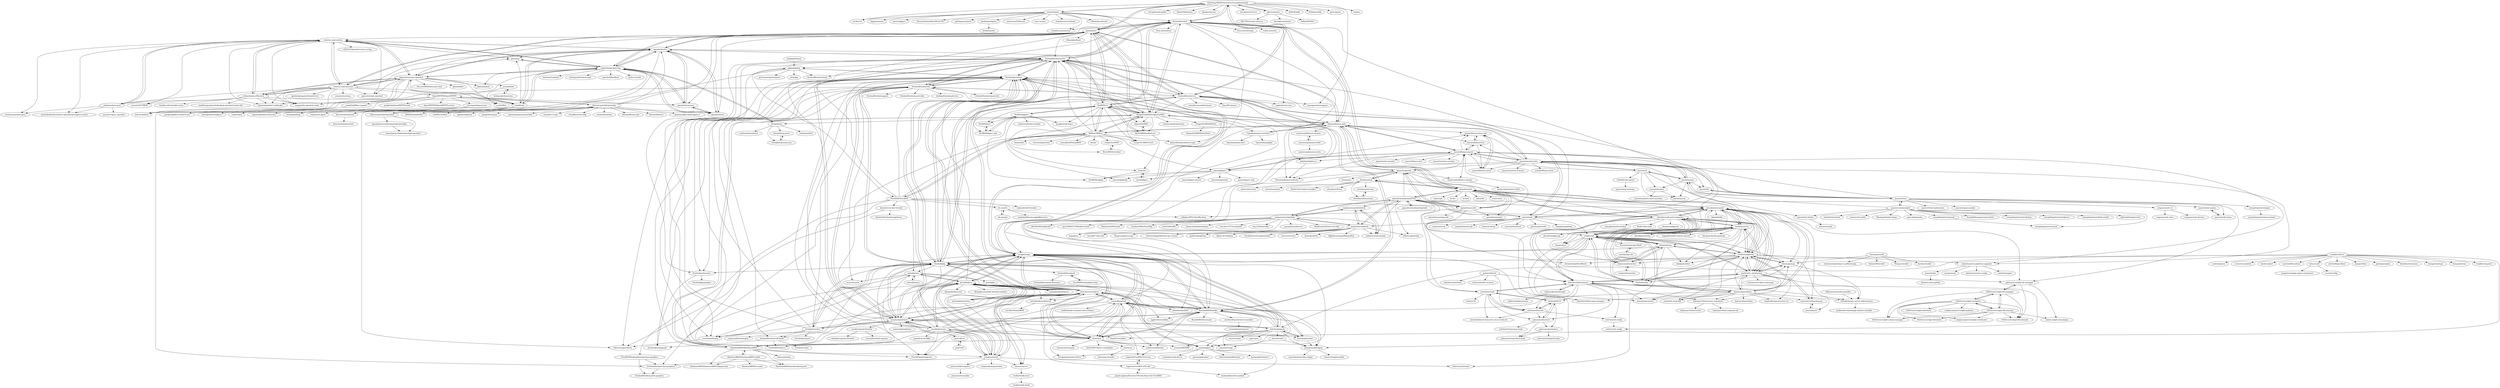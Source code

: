 digraph G {
"Stichting-MINIX-Research-Foundation/minix" -> "minix3/minix"
"Stichting-MINIX-Research-Foundation/minix" -> "gdevic/minix1"
"Stichting-MINIX-Research-Foundation/minix" -> "seL4/seL4" ["e"=1]
"Stichting-MINIX-Research-Foundation/minix" -> "mit-pdos/xv6-public" ["e"=1]
"Stichting-MINIX-Research-Foundation/minix" -> "HelenOS/helenos" ["e"=1]
"Stichting-MINIX-Research-Foundation/minix" -> "klange/toaruos" ["e"=1]
"Stichting-MINIX-Research-Foundation/minix" -> "freebsd/freebsd"
"Stichting-MINIX-Research-Foundation/minix" -> "managarm/managarm" ["e"=1]
"Stichting-MINIX-Research-Foundation/minix" -> "mit-pdos/xv6-riscv" ["e"=1]
"Stichting-MINIX-Research-Foundation/minix" -> "openbsd/src"
"Stichting-MINIX-Research-Foundation/minix" -> "skiftOS/skift" ["e"=1]
"Stichting-MINIX-Research-Foundation/minix" -> "littlekernel/lk" ["e"=1]
"Stichting-MINIX-Research-Foundation/minix" -> "qemu/qemu" ["e"=1]
"Stichting-MINIX-Research-Foundation/minix" -> "freebsd/freebsd-src"
"Stichting-MINIX-Research-Foundation/minix" -> "lua/lua" ["e"=1]
"maharmstone/ntfs2btrfs" -> "maharmstone/quibble"
"maharmstone/ntfs2btrfs" -> "maharmstone/winmd"
"maharmstone/ntfs2btrfs" -> "maharmstone/btrfs"
"openbsd/src" -> "openbsd/ports"
"openbsd/src" -> "freebsd/freebsd"
"openbsd/src" -> "openbsd/xenocara"
"openbsd/src" -> "freebsd/freebsd-src"
"openbsd/src" -> "NetBSD/src"
"openbsd/src" -> "openbsd/www"
"openbsd/src" -> "jasperla/openbsd-wip"
"openbsd/src" -> "ligurio/awesome-openbsd"
"openbsd/src" -> "DragonFlyBSD/DragonFlyBSD"
"openbsd/src" -> "freebsd/freebsd-ports"
"openbsd/src" -> "illumos/illumos-gate"
"openbsd/src" -> "vedetta-com/caesonia"
"openbsd/src" -> "9fans/plan9port" ["e"=1]
"openbsd/src" -> "Stichting-MINIX-Research-Foundation/minix"
"openbsd/src" -> "vedetta-com/vedetta"
"minix3/minix" -> "Stichting-MINIX-Research-Foundation/minix"
"minix3/minix" -> "minix3/pkgsrc"
"minix3/minix" -> "ReturnInfinity/BareMetal-OS" ["e"=1]
"minix3/minix" -> "guilleiguaran/xv6" ["e"=1]
"minix3/minix" -> "freebsd/freebsd"
"minix3/minix" -> "cloudius-systems/osv" ["e"=1]
"minix3/minix" -> "intermezzOS/kernel" ["e"=1]
"minix3/minix" -> "xinu-os/xinu" ["e"=1]
"minix3/minix" -> "charliesome/rustboot" ["e"=1]
"minix3/minix" -> "jmolloy/pedigree"
"minix3/minix" -> "DragonFlyBSD/DragonFlyBSD"
"minix3/minix" -> "NextBSD/NextBSD"
"minix3/minix" -> "dthain/basekernel" ["e"=1]
"minix3/minix" -> "higepon/mona"
"minix3/minix" -> "seL4/seL4" ["e"=1]
"ligurio/awesome-openbsd" -> "qbit/ohmyksh"
"ligurio/awesome-openbsd" -> "jcs/dotfiles"
"ligurio/awesome-openbsd" -> "vedetta-com/caesonia"
"ligurio/awesome-openbsd" -> "qbit/dotfiles"
"ligurio/awesome-openbsd" -> "openbsd/ports"
"ligurio/awesome-openbsd" -> "vedetta-com/vedetta"
"ligurio/awesome-openbsd" -> "ligurio/openbsd-cookbooks"
"ligurio/awesome-openbsd" -> "noqqe/why-openbsd.rocks"
"ligurio/awesome-openbsd" -> "cullum/dank-selfhosted"
"ligurio/awesome-openbsd" -> "jasperla/openbsd-wip"
"ligurio/awesome-openbsd" -> "ajacoutot/aws-openbsd"
"ligurio/awesome-openbsd" -> "reyk/httpd"
"ligurio/awesome-openbsd" -> "DiscoverBSD/awesome-bsd" ["e"=1]
"ligurio/awesome-openbsd" -> "bob-beck/libtls"
"ligurio/awesome-openbsd" -> "jcs/sdorfehs"
"maharmstone/btrfs" -> "maharmstone/quibble"
"maharmstone/btrfs" -> "maharmstone/ntfs2btrfs"
"maharmstone/btrfs" -> "openzfsonwindows/ZFSin"
"maharmstone/btrfs" -> "maharmstone/winmd"
"maharmstone/btrfs" -> "doitsujin/dxvk" ["e"=1]
"maharmstone/btrfs" -> "flightlessmango/MangoHud" ["e"=1]
"maharmstone/btrfs" -> "mcmilk/7-Zip-zstd" ["e"=1]
"maharmstone/btrfs" -> "Plagman/gamescope" ["e"=1]
"maharmstone/btrfs" -> "billziss-gh/winfsp" ["e"=1]
"maharmstone/btrfs" -> "GloriousEggroll/proton-ge-custom" ["e"=1]
"maharmstone/btrfs" -> "gnif/LookingGlass" ["e"=1]
"maharmstone/btrfs" -> "dokan-dev/dokany" ["e"=1]
"maharmstone/btrfs" -> "Zygo/bees" ["e"=1]
"maharmstone/btrfs" -> "FeralInteractive/gamemode" ["e"=1]
"maharmstone/btrfs" -> "reactos/reactos" ["e"=1]
"freebsd/freebsd" -> "freebsd/freebsd-ports"
"freebsd/freebsd" -> "openbsd/src"
"freebsd/freebsd" -> "freebsd/freebsd-doc"
"freebsd/freebsd" -> "freebsd/pkg"
"freebsd/freebsd" -> "redox-os/redox" ["e"=1]
"freebsd/freebsd" -> "dspinellis/unix-history-repo" ["e"=1]
"freebsd/freebsd" -> "DragonFlyBSD/DragonFlyBSD"
"freebsd/freebsd" -> "apple/darwin-xnu" ["e"=1]
"freebsd/freebsd" -> "Stichting-MINIX-Research-Foundation/minix"
"freebsd/freebsd" -> "llvm-mirror/llvm" ["e"=1]
"freebsd/freebsd" -> "iocage/iocage"
"freebsd/freebsd" -> "zfsonlinux/zfs"
"freebsd/freebsd" -> "llvm-mirror/clang" ["e"=1]
"freebsd/freebsd" -> "cloudius-systems/osv" ["e"=1]
"freebsd/freebsd" -> "illumos/illumos-gate"
"zfsonlinux/zfs" -> "jimsalterjrs/sanoid"
"zfsonlinux/zfs" -> "zfsonlinux/spl"
"zfsonlinux/zfs" -> "zfsonlinux/zfs-auto-snapshot"
"zfsonlinux/zfs" -> "openzfs/openzfs"
"zfsonlinux/zfs" -> "freebsd/freebsd"
"zfsonlinux/zfs" -> "illumos/illumos-gate"
"zfsonlinux/zfs" -> "openzfsonosx/zfs"
"zfsonlinux/zfs" -> "ewwhite/zfs-ha"
"zfsonlinux/zfs" -> "openzfsonwindows/ZFSin"
"zfsonlinux/zfs" -> "lxc/lxc" ["e"=1]
"zfsonlinux/zfs" -> "lxc/lxd" ["e"=1]
"zfsonlinux/zfs" -> "zrepl/zrepl"
"zfsonlinux/zfs" -> "axboe/fio" ["e"=1]
"zfsonlinux/zfs" -> "ncw/rclone" ["e"=1]
"zfsonlinux/zfs" -> "ceph/ceph" ["e"=1]
"presslabs/z3" -> "someone1/zfsbackup-go"
"samuelkarp/runj" -> "pizzamig/pot"
"samuelkarp/runj" -> "BastilleBSD/bastille"
"samuelkarp/runj" -> "sadaszewski/focker"
"samuelkarp/runj" -> "cbsd/cbsd"
"samuelkarp/runj" -> "iocage/iocage"
"samuelkarp/runj" -> "churchers/vm-bhyve"
"samuelkarp/runj" -> "tagattie/FreeBSD-VSCode"
"samuelkarp/runj" -> "pgj/freebsd-wifibox"
"samuelkarp/runj" -> "trivago/nomad-pot-driver"
"samuelkarp/runj" -> "swills/docker-machine-driver-bhyve"
"samuelkarp/runj" -> "freebsd/poudriere"
"samuelkarp/runj" -> "FreshPorts/freshports"
"samuelkarp/runj" -> "tagattie/FreeBSD-Electron"
"samuelkarp/runj" -> "zfsonfreebsd/ZoF"
"samuelkarp/runj" -> "freebsd/freebsd-ci"
"damicon/zfswatcher" -> "rouben/zfswatcher"
"damicon/zfswatcher" -> "zfsnap/zfsnap"
"damicon/zfswatcher" -> "ewwhite/zfs-ha"
"zfsnap/zfsnap" -> "zfsonlinux/zfs-auto-snapshot"
"zfsnap/zfsnap" -> "bolthole/zrep"
"zfsnap/zfsnap" -> "allanjude/zxfer"
"zfsnap/zfsnap" -> "damicon/zfswatcher"
"zfsnap/zfsnap" -> "zrepl/zrepl"
"zfsnap/zfsnap" -> "oetiker/znapzend"
"zfsnap/zfsnap" -> "iocage/iocage"
"zfsnap/zfsnap" -> "bdrewery/zfstools"
"zfsnap/zfsnap" -> "freebsd/poudriere"
"iocage/iocage" -> "pr1ntf/iohyve"
"iocage/iocage" -> "churchers/vm-bhyve"
"iocage/iocage" -> "BastilleBSD/bastille"
"iocage/iocage" -> "freebsd/poudriere"
"iocage/iocage" -> "bartekrutkowski/iocell"
"iocage/iocage" -> "kvasdopil/docker"
"iocage/iocage" -> "cbsd/cbsd"
"iocage/iocage" -> "3ofcoins/jetpack"
"iocage/iocage" -> "freebsd/freebsd-ports"
"iocage/iocage" -> "pizzamig/pot"
"iocage/iocage" -> "mmatuska/mfsbsd"
"iocage/iocage" -> "freebsd/pkg"
"iocage/iocage" -> "samuelkarp/runj"
"iocage/iocage" -> "jrmarino/synth"
"iocage/iocage" -> "ployground/bsdploy"
"freebsd/freebsd-src" -> "freebsd/freebsd-ports"
"freebsd/freebsd-src" -> "openbsd/src"
"freebsd/freebsd-src" -> "NetBSD/src"
"freebsd/freebsd-src" -> "freebsd/freebsd-doc"
"freebsd/freebsd-src" -> "openzfs/zfs"
"freebsd/freebsd-src" -> "netwide-assembler/nasm" ["e"=1]
"freebsd/freebsd-src" -> "Stichting-MINIX-Research-Foundation/minix"
"freebsd/freebsd-src" -> "illumos/illumos-gate"
"freebsd/freebsd-src" -> "freebsd/pkg"
"freebsd/freebsd-src" -> "DragonFlyBSD/DragonFlyBSD"
"freebsd/freebsd-src" -> "freebsd/poudriere"
"freebsd/freebsd-src" -> "OpenRC/openrc" ["e"=1]
"freebsd/freebsd-src" -> "managarm/managarm" ["e"=1]
"freebsd/freebsd-src" -> "BastilleBSD/bastille"
"freebsd/freebsd-src" -> "apple/darwin-xnu" ["e"=1]
"maharmstone/quibble" -> "maharmstone/ntfs2btrfs"
"maharmstone/quibble" -> "maharmstone/btrfs"
"maharmstone/quibble" -> "maharmstone/winmd"
"maharmstone/quibble" -> "otya128/winevdm" ["e"=1]
"maharmstone/quibble" -> "manatails/uefiseven" ["e"=1]
"maharmstone/quibble" -> "openzfsonwindows/ZFSin"
"maharmstone/quibble" -> "Skulltrail192/One-Core-Api" ["e"=1]
"maharmstone/quibble" -> "hfiref0x/WinObjEx64" ["e"=1]
"maharmstone/quibble" -> "gus33000/UUPMediaCreator" ["e"=1]
"maharmstone/quibble" -> "Mattiwatti/EfiGuard" ["e"=1]
"maharmstone/quibble" -> "tandasat/MiniVisorPkg" ["e"=1]
"maharmstone/quibble" -> "Zygo/bees" ["e"=1]
"maharmstone/quibble" -> "ptitSeb/box86" ["e"=1]
"maharmstone/quibble" -> "limine-bootloader/limine" ["e"=1]
"maharmstone/quibble" -> "leecher1337/ntvdmx64" ["e"=1]
"jmolloy/pedigree" -> "berkus/metta" ["e"=1]
"illumos/illumos-gate" -> "joyent/illumos-joyent"
"illumos/illumos-gate" -> "OpenIndiana/oi-userland"
"illumos/illumos-gate" -> "joyent/smartos-live"
"illumos/illumos-gate" -> "openzfs/openzfs"
"illumos/illumos-gate" -> "joyent/illumos-kvm"
"illumos/illumos-gate" -> "NetBSD/src"
"illumos/illumos-gate" -> "DragonFlyBSD/DragonFlyBSD"
"illumos/illumos-gate" -> "omniosorg/illumos-omnios"
"illumos/illumos-gate" -> "Nexenta/illumos-nexenta"
"illumos/illumos-gate" -> "openbsd/src"
"illumos/illumos-gate" -> "delphix/delphix-os"
"illumos/illumos-gate" -> "zfsonlinux/zfs"
"illumos/illumos-gate" -> "386bsd/386bsd"
"illumos/illumos-gate" -> "freebsd/freebsd"
"illumos/illumos-gate" -> "joyent/illumos-kvm-cmd"
"45Drives/cockpit-navigator" -> "45Drives/cockpit-file-sharing"
"45Drives/cockpit-navigator" -> "45Drives/cockpit-identities"
"45Drives/cockpit-navigator" -> "45Drives/cockpit-zfs-manager"
"45Drives/cockpit-navigator" -> "45Drives/cockpit-benchmark"
"45Drives/cockpit-navigator" -> "45Drives/cockpit-samba-manager"
"45Drives/cockpit-navigator" -> "45Drives/cockpit-hardware"
"45Drives/cockpit-navigator" -> "cockpit-project/cockpit-podman" ["e"=1]
"45Drives/cockpit-navigator" -> "cockpit-project/cockpit-certificates"
"optimans/cockpit-zfs-manager" -> "45Drives/cockpit-zfs-manager"
"optimans/cockpit-zfs-manager" -> "45Drives/cockpit-benchmark"
"optimans/cockpit-zfs-manager" -> "enira/cockpit-smb-plugin"
"libressl-portable/portable" -> "libressl-portable/openbsd"
"libressl-portable/portable" -> "OpenSMTPD/OpenSMTPD"
"libressl-portable/portable" -> "google/boringssl" ["e"=1]
"libressl-portable/portable" -> "openssh/openssh-portable" ["e"=1]
"libressl-portable/portable" -> "openbsd/src"
"libressl-portable/portable" -> "tlswg/tls13-spec" ["e"=1]
"libressl-portable/portable" -> "cloudflare/sslconfig" ["e"=1]
"libressl-portable/portable" -> "openbsd/ports"
"libressl-portable/portable" -> "randombit/botan" ["e"=1]
"libressl-portable/portable" -> "libtom/libtomcrypt" ["e"=1]
"libressl-portable/portable" -> "libressl/libressl"
"libressl-portable/portable" -> "grahamedgecombe/nginx-ct" ["e"=1]
"libressl-portable/portable" -> "ARMmbed/mbedtls" ["e"=1]
"libressl-portable/portable" -> "wolfSSL/wolfssl" ["e"=1]
"libressl-portable/portable" -> "nghttp2/nghttp2" ["e"=1]
"freebsd/freebsd-ports" -> "freebsd/freebsd-doc"
"freebsd/freebsd-ports" -> "freebsd/pkg"
"freebsd/freebsd-ports" -> "freebsd/poudriere"
"freebsd/freebsd-ports" -> "freebsd/freebsd-src"
"freebsd/freebsd-ports" -> "freebsd/freebsd"
"freebsd/freebsd-ports" -> "iocage/iocage"
"freebsd/freebsd-ports" -> "freebsd/freebsd-head"
"freebsd/freebsd-ports" -> "churchers/vm-bhyve"
"freebsd/freebsd-ports" -> "openbsd/ports"
"freebsd/freebsd-ports" -> "freebsd/freebsd-ci"
"freebsd/freebsd-ports" -> "BastilleBSD/bastille"
"freebsd/freebsd-ports" -> "freebsd/portmaster"
"freebsd/freebsd-ports" -> "pkgng/pkgng"
"freebsd/freebsd-ports" -> "mmatuska/mfsbsd"
"freebsd/freebsd-ports" -> "DragonFlyBSD/DragonFlyBSD"
"cullum/dank-selfhosted" -> "vedetta-com/caesonia"
"cullum/dank-selfhosted" -> "vedetta-com/vedetta"
"cullum/dank-selfhosted" -> "ligurio/awesome-openbsd"
"cullum/dank-selfhosted" -> "sonertari/UTMFW" ["e"=1]
"cullum/dank-selfhosted" -> "elad/openbsd-apu2"
"cullum/dank-selfhosted" -> "jcs/dotfiles"
"cullum/dank-selfhosted" -> "noqqe/why-openbsd.rocks"
"cullum/dank-selfhosted" -> "matthewgraybosch/desktop-openbsd-starter-kit"
"cullum/dank-selfhosted" -> "ligurio/openbsd-cookbooks"
"cullum/dank-selfhosted" -> "twinkle-labs/twinkle-notes"
"freebsd/crochet" -> "freebsd/poudriere"
"freebsd/crochet" -> "mmatuska/mfsbsd"
"freebsd/crochet" -> "iocage/iocage"
"freebsd/crochet" -> "freebsd/pkg"
"freebsd/crochet" -> "freebsd/freebsd-doc"
"freebsd/crochet" -> "churchers/vm-bhyve"
"freebsd/crochet" -> "freebsd/freebsd-wifi-build"
"freebsd/crochet" -> "gonzoua/freebsd-gpio"
"freebsd/crochet" -> "freebsd/freebsd-ports"
"freebsd/crochet" -> "freebsd/pytoport"
"openzfs/zfs" -> "jimsalterjrs/sanoid"
"openzfs/zfs" -> "freebsd/freebsd-src"
"openzfs/zfs" -> "zbm-dev/zfsbootmenu"
"openzfs/zfs" -> "systemd/systemd" ["e"=1]
"openzfs/zfs" -> "openzfsonwindows/ZFSin"
"openzfs/zfs" -> "maharmstone/btrfs"
"openzfs/zfs" -> "freebsd/freebsd-ports"
"openzfs/zfs" -> "zrepl/zrepl"
"openzfs/zfs" -> "gluster/glusterfs" ["e"=1]
"openzfs/zfs" -> "borgbackup/borg" ["e"=1]
"openzfs/zfs" -> "freebsd/freebsd"
"openzfs/zfs" -> "swaywm/sway" ["e"=1]
"openzfs/zfs" -> "archzfs/archzfs"
"openzfs/zfs" -> "juanfont/headscale" ["e"=1]
"openzfs/zfs" -> "htop-dev/htop" ["e"=1]
"3ofcoins/jetpack" -> "kvasdopil/docker"
"3ofcoins/jetpack" -> "iocage/iocage"
"3ofcoins/jetpack" -> "pannon/iocage"
"3ofcoins/jetpack" -> "ployground/bsdploy"
"3ofcoins/jetpack" -> "appc/spec" ["e"=1]
"3ofcoins/jetpack" -> "pr1ntf/iohyve"
"3ofcoins/jetpack" -> "freebsd/pkg"
"3ofcoins/jetpack" -> "mmatuska/mfsbsd"
"3ofcoins/jetpack" -> "churchers/vm-bhyve"
"3ofcoins/jetpack" -> "samuelkarp/runj"
"3ofcoins/jetpack" -> "BastilleBSD/bastille"
"3ofcoins/jetpack" -> "olevole/cbsd"
"3ofcoins/jetpack" -> "cbsd/cbsd"
"3ofcoins/jetpack" -> "coreos/rocket" ["e"=1]
"3ofcoins/jetpack" -> "ocochard/BSDRP"
"bartekrutkowski/iocell" -> "mrclksr/NomadBSD"
"cbsd/cbsd" -> "churchers/vm-bhyve"
"cbsd/cbsd" -> "BastilleBSD/bastille"
"cbsd/cbsd" -> "freebsd/poudriere"
"cbsd/cbsd" -> "iocage/iocage"
"cbsd/cbsd" -> "samuelkarp/runj"
"cbsd/cbsd" -> "clonos/control-pane"
"cbsd/cbsd" -> "pizzamig/pot"
"cbsd/cbsd" -> "pr1ntf/iohyve"
"cbsd/cbsd" -> "freebsd/pkg"
"cbsd/cbsd" -> "DaVieS007/bhyve-webadmin"
"cbsd/cbsd" -> "sadaszewski/focker"
"cbsd/cbsd" -> "teachbsd/course"
"cbsd/cbsd" -> "HardenedBSD/hardenedBSD"
"cbsd/cbsd" -> "clonos/cp"
"cbsd/cbsd" -> "ocochard/BSDRP"
"churchers/vm-bhyve" -> "iocage/iocage"
"churchers/vm-bhyve" -> "pr1ntf/iohyve"
"churchers/vm-bhyve" -> "BastilleBSD/bastille"
"churchers/vm-bhyve" -> "cbsd/cbsd"
"churchers/vm-bhyve" -> "freebsd/poudriere"
"churchers/vm-bhyve" -> "michaeldexter/vmrc"
"churchers/vm-bhyve" -> "jrmarino/synth"
"churchers/vm-bhyve" -> "bartekrutkowski/iocell"
"churchers/vm-bhyve" -> "chyves/chyves"
"churchers/vm-bhyve" -> "pizzamig/pot"
"churchers/vm-bhyve" -> "samuelkarp/runj"
"churchers/vm-bhyve" -> "freebsd/freebsd-ports"
"churchers/vm-bhyve" -> "vermaden/beadm"
"churchers/vm-bhyve" -> "mmatuska/mfsbsd"
"churchers/vm-bhyve" -> "freebsd/pkg"
"freebsd/freebsd-doc" -> "freebsd/freebsd-ports"
"freebsd/freebsd-doc" -> "freebsd/pkg"
"freebsd/freebsd-doc" -> "freebsd/freebsd-ci"
"freebsd/freebsd-doc" -> "freebsd/freebsd-papers"
"freebsd/freebsd-doc" -> "freebsd/poudriere"
"freebsd/freebsd-doc" -> "freebsd/freebsd-quarterly"
"freebsd/freebsd-doc" -> "freebsd/portupgrade"
"freebsd/freebsd-doc" -> "freebsd/freebsd-wifi-build"
"freebsd/freebsd-doc" -> "freebsd/freebsd-ports-kde"
"freebsd/freebsd-doc" -> "bsdimp/freebsd-git-docs"
"freebsd/freebsd-doc" -> "freebsd/freebsd-src"
"freebsd/freebsd-doc" -> "freebsd/freebsd"
"freebsd/freebsd-doc" -> "trueos/trueos"
"freebsd/freebsd-doc" -> "freebsd/freebsd-base-graphics"
"freebsd/freebsd-doc" -> "freebsd/portmaster"
"freebsd/pkg" -> "freebsd/freebsd-ports"
"freebsd/pkg" -> "freebsd/freebsd-doc"
"freebsd/pkg" -> "freebsd/poudriere"
"freebsd/pkg" -> "freebsd/portmaster"
"freebsd/pkg" -> "freebsd/drm-kmod"
"freebsd/pkg" -> "freebsd/freebsd-ci"
"freebsd/pkg" -> "iocage/iocage"
"freebsd/pkg" -> "pcbsd/pcbsd"
"freebsd/pkg" -> "mmatuska/mfsbsd"
"freebsd/pkg" -> "churchers/vm-bhyve"
"freebsd/pkg" -> "freebsd/freebsd-wifi-build"
"freebsd/pkg" -> "freebsd/freebsd"
"freebsd/pkg" -> "freebsd/crochet"
"freebsd/pkg" -> "BastilleBSD/bastille"
"freebsd/pkg" -> "jrmarino/synth"
"freebsd/poudriere" -> "freebsd/pkg"
"freebsd/poudriere" -> "freebsd/freebsd-ports"
"freebsd/poudriere" -> "FreshPorts/freshports"
"freebsd/poudriere" -> "churchers/vm-bhyve"
"freebsd/poudriere" -> "freebsd/portmaster"
"freebsd/poudriere" -> "iocage/iocage"
"freebsd/poudriere" -> "jrmarino/synth"
"freebsd/poudriere" -> "vermaden/beadm"
"freebsd/poudriere" -> "freebsd/freebsd-quarterly"
"freebsd/poudriere" -> "freebsd/freebsd-ci"
"freebsd/poudriere" -> "cbsd/cbsd"
"freebsd/poudriere" -> "bdrewery/poudriere"
"freebsd/poudriere" -> "freebsd/freebsd-doc"
"freebsd/poudriere" -> "mmatuska/mfsbsd"
"freebsd/poudriere" -> "pkgng/pkgng"
"jmmv/atf" -> "jmmv/kyua"
"jmmv/kyua" -> "jmmv/atf"
"kimono-koans/httm" -> "zbm-dev/zfsbootmenu"
"kimono-koans/httm" -> "zrepl/zrepl"
"kimono-koans/httm" -> "jimsalterjrs/sanoid"
"kimono-koans/httm" -> "jimsalterjrs/ioztat"
"kimono-koans/httm" -> "someone1/zfsbackup-go"
"kimono-koans/httm" -> "oetiker/znapzend"
"kimono-koans/httm" -> "j-keck/zfs-snap-diff"
"kimono-koans/httm" -> "psy0rz/zfs_autobackup"
"kimono-koans/httm" -> "kimono-koans/dano"
"kimono-koans/httm" -> "yboetz/pyznap"
"kimono-koans/httm" -> "bahamas10/zfs-prune-snapshots"
"kimono-koans/httm" -> "BastilleBSD/bastille"
"kimono-koans/httm" -> "Sithuk/ubuntu-server-zfsbootmenu"
"kimono-koans/httm" -> "chadmiller/zpool-iostat-viz"
"kimono-koans/httm" -> "khenderick/zfs-snap-manager"
"krwesterback/newd" -> "krwesterback/newdctl"
"tagattie/FreeBSD-Electron" -> "tagattie/FreeBSD-VSCode"
"tagattie/FreeBSD-VSCode" -> "tagattie/FreeBSD-Electron"
"tagattie/FreeBSD-VSCode" -> "prash-wghats/Electron-VSCode-Atom-For-FreeBSD"
"tagattie/FreeBSD-VSCode" -> "michaeldexter/occambsd"
"teachbsd/course" -> "freebsd/poudriere"
"teachbsd/course" -> "pr1ntf/iohyve"
"teachbsd/course" -> "FreshPorts/freshports"
"teachbsd/course" -> "iocage/iocage"
"teachbsd/course" -> "NuxiNL/cloudlibc" ["e"=1]
"teachbsd/course" -> "mmatuska/mfsbsd"
"teachbsd/course" -> "pcbsd/pcbsd"
"teachbsd/course" -> "samuelkarp/runj"
"teachbsd/course" -> "jrmarino/synth"
"teachbsd/course" -> "cbsd/cbsd"
"teachbsd/course" -> "churchers/vm-bhyve"
"teachbsd/course" -> "opendtrace/toolkit" ["e"=1]
"teachbsd/course" -> "HardenedBSD/hardenedBSD"
"teachbsd/course" -> "jmmv/kyua"
"teachbsd/course" -> "vermaden/beadm"
"vstakhov/libucl" -> "hashicorp/hcl" ["e"=1]
"vstakhov/libucl" -> "martinh/libconfuse" ["e"=1]
"vstakhov/libucl" -> "freebsd/pkg"
"vstakhov/libucl" -> "mitchellh/go-libucl"
"vstakhov/libucl" -> "Juniper/libxo"
"vstakhov/libucl" -> "pmwkaa/sophia" ["e"=1]
"vstakhov/libucl" -> "davidmoreno/onion" ["e"=1]
"vstakhov/libucl" -> "NuxiNL/cloudlibc" ["e"=1]
"vstakhov/libucl" -> "orangeduck/mpc" ["e"=1]
"vstakhov/libucl" -> "3ofcoins/jetpack"
"vstakhov/libucl" -> "rtomayko/ronn" ["e"=1]
"vstakhov/libucl" -> "vstakhov/rspamd" ["e"=1]
"vstakhov/libucl" -> "lytics/confl"
"vstakhov/libucl" -> "zsaleeba/picoc" ["e"=1]
"vstakhov/libucl" -> "concurrencykit/ck" ["e"=1]
"OpenSMTPD/OpenSMTPD" -> "OpenSMTPD/OpenSMTPD-extras"
"OpenSMTPD/OpenSMTPD" -> "poolpOrg/filter-rspamd"
"OpenSMTPD/OpenSMTPD" -> "poolpOrg/OpenSMTPD-book"
"OpenSMTPD/OpenSMTPD" -> "reyk/httpd"
"OpenSMTPD/OpenSMTPD" -> "openbsd/xenocara"
"OpenSMTPD/OpenSMTPD" -> "poolpOrg/filter-senderscore"
"OpenSMTPD/OpenSMTPD" -> "jasperla/openbsd-wip"
"OpenSMTPD/OpenSMTPD" -> "libressl-portable/portable"
"OpenSMTPD/OpenSMTPD" -> "kristapsdz/openrsync"
"elad/openbsd-apu2" -> "northox/openbsd-apu2"
"elad/openbsd-apu2" -> "vedetta-com/vedetta"
"elad/openbsd-apu2" -> "martinbaillie/homebrew-openbsd-pcengines-router"
"elad/openbsd-apu2" -> "gonzalo-/apu2_openbsd"
"pcbsd/pcbsd" -> "pcbsd/lumina"
"pcbsd/pcbsd" -> "pcbsd/pcbsd-projects"
"pcbsd/pcbsd" -> "pcbsd/pbi"
"pcbsd/pcbsd" -> "trueos/trueos"
"pcbsd/pcbsd" -> "pr1ntf/iohyve"
"pcbsd/pcbsd" -> "freebsd/freebsd-base-graphics"
"pcbsd/pcbsd" -> "vermaden/beadm"
"45Drives/cockpit-file-sharing" -> "45Drives/cockpit-navigator"
"45Drives/cockpit-file-sharing" -> "45Drives/cockpit-identities"
"45Drives/cockpit-file-sharing" -> "45Drives/cockpit-zfs-manager"
"45Drives/cockpit-file-sharing" -> "45Drives/cockpit-benchmark"
"45Drives/cockpit-file-sharing" -> "45Drives/cockpit-samba-manager"
"45Drives/cockpit-file-sharing" -> "cockpit-project/cockpit-certificates"
"45Drives/cockpit-file-sharing" -> "enira/cockpit-smb-plugin"
"45Drives/cockpit-zfs-manager" -> "optimans/cockpit-zfs-manager"
"45Drives/cockpit-zfs-manager" -> "45Drives/cockpit-file-sharing"
"45Drives/cockpit-zfs-manager" -> "45Drives/cockpit-benchmark"
"45Drives/cockpit-zfs-manager" -> "45Drives/cockpit-navigator"
"45Drives/cockpit-zfs-manager" -> "45Drives/cockpit-samba-manager"
"jimsalterjrs/sanoid" -> "zfsonlinux/zfs-auto-snapshot"
"jimsalterjrs/sanoid" -> "oetiker/znapzend"
"jimsalterjrs/sanoid" -> "zrepl/zrepl"
"jimsalterjrs/sanoid" -> "zfsonlinux/zfs"
"jimsalterjrs/sanoid" -> "psy0rz/zfs_autobackup"
"jimsalterjrs/sanoid" -> "ewwhite/zfs-ha"
"jimsalterjrs/sanoid" -> "kimono-koans/httm"
"jimsalterjrs/sanoid" -> "openzfs/zfs"
"jimsalterjrs/sanoid" -> "zbm-dev/zfsbootmenu"
"jimsalterjrs/sanoid" -> "zfsnap/zfsnap"
"jimsalterjrs/sanoid" -> "yboetz/pyznap"
"jimsalterjrs/sanoid" -> "someone1/zfsbackup-go"
"jimsalterjrs/sanoid" -> "bolthole/zrep"
"jimsalterjrs/sanoid" -> "optimans/cockpit-zfs-manager"
"jimsalterjrs/sanoid" -> "digint/btrbk" ["e"=1]
"NetBSD/src" -> "NetBSD/pkgsrc"
"NetBSD/src" -> "DragonFlyBSD/DragonFlyBSD"
"NetBSD/src" -> "NetBSD/xsrc"
"NetBSD/src" -> "IIJ-NetBSD/netbsd-src"
"NetBSD/src" -> "NetBSD/pkgsrc-wip"
"NetBSD/src" -> "openbsd/src"
"NetBSD/src" -> "freebsd/freebsd-src"
"NetBSD/src" -> "illumos/illumos-gate"
"NetBSD/src" -> "sergev/4.4BSD-Lite2" ["e"=1]
"NetBSD/src" -> "jsonn/src"
"NetBSD/src" -> "ebijun/NetBSD"
"NetBSD/src" -> "google/netbsd-gce"
"NetBSD/src" -> "386bsd/386bsd"
"NetBSD/src" -> "freebsd/freebsd-ports"
"NetBSD/src" -> "openbsd/ports"
"jcs/sdorfehs" -> "leahneukirchen/cwm"
"jcs/sdorfehs" -> "jcs/dotfiles"
"zfsonlinux/zfs-auto-snapshot" -> "zfsnap/zfsnap"
"zfsonlinux/zfs-auto-snapshot" -> "jimsalterjrs/sanoid"
"zfsonlinux/zfs-auto-snapshot" -> "oetiker/znapzend"
"zfsonlinux/zfs-auto-snapshot" -> "zfsonlinux/zfs"
"zfsonlinux/zfs-auto-snapshot" -> "zrepl/zrepl"
"zfsonlinux/zfs-auto-snapshot" -> "psy0rz/zfs_autobackup"
"zfsonlinux/zfs-auto-snapshot" -> "bolthole/zrep"
"zfsonlinux/zfs-auto-snapshot" -> "damicon/zfswatcher"
"zfsonlinux/zfs-auto-snapshot" -> "ewwhite/zfs-ha"
"zfsonlinux/zfs-auto-snapshot" -> "zfsonlinux/pkg-zfs"
"zfsonlinux/zfs-auto-snapshot" -> "zfsonlinux/spl"
"zfsonlinux/zfs-auto-snapshot" -> "ubuntu/zsys"
"zfsonlinux/zfs-auto-snapshot" -> "adaugherity/zfs-backup"
"zfsonlinux/zfs-auto-snapshot" -> "khenderick/zfs-snap-manager"
"zfsonlinux/zfs-auto-snapshot" -> "Rudd-O/zfs-tools"
"kvasdopil/docker" -> "3ofcoins/jetpack"
"kvasdopil/docker" -> "iocage/iocage"
"kvasdopil/docker" -> "ployground/bsdploy"
"archzfs/archzfs" -> "danboid/ALEZ"
"archzfs/archzfs" -> "eoli3n/archiso-zfs"
"archzfs/archzfs" -> "johnramsden/zectl"
"archzfs/archzfs" -> "dasJ/sd-zfs"
"archzfs/archzfs" -> "zbm-dev/zfsbootmenu"
"archzfs/archzfs" -> "stevleibelt/arch-linux-live-cd-iso-with-zfs"
"autopilotpattern/mysql" -> "autopilotpattern/consul"
"pkgng/pkgng" -> "freebsd/freebsd-head"
"pkgng/pkgng" -> "vermaden/beadm"
"pkgng/pkgng" -> "portmaster/portmaster"
"pkgng/pkgng" -> "bdrewery/poudriere"
"pkgng/pkgng" -> "freebsd/poudriere"
"pkgng/pkgng" -> "z0nt/pkg"
"Faithlife/sdc-portal" -> "pannon/sdc-backups"
"386bsd/386bsd" -> "sergev/4.4BSD-Lite2" ["e"=1]
"386bsd/386bsd" -> "NetBSD/src"
"386bsd/386bsd" -> "illumos/illumos-gate"
"386bsd/386bsd" -> "DragonFlyBSD/DragonFlyBSD"
"386bsd/386bsd" -> "RetroBSD/retrobsd"
"386bsd/386bsd" -> "sergev/LiteBSD"
"386bsd/386bsd" -> "freebsd/freebsd-ports"
"386bsd/386bsd" -> "simh/simh" ["e"=1]
"386bsd/386bsd" -> "NextBSD/NextBSD"
"386bsd/386bsd" -> "openbsd/src"
"386bsd/386bsd" -> "mmatuska/mfsbsd"
"386bsd/386bsd" -> "weiss/original-bsd" ["e"=1]
"386bsd/386bsd" -> "nomadbsd/NomadBSD" ["e"=1]
"386bsd/386bsd" -> "att/ast" ["e"=1]
"386bsd/386bsd" -> "dspinellis/unix-history-repo" ["e"=1]
"HardenedBSD/hardenedBSD" -> "HardenedBSD/hardenedBSD-stable"
"HardenedBSD/hardenedBSD" -> "HardenedBSD/hardenedbsd-ports"
"HardenedBSD/hardenedBSD" -> "DragonFlyBSD/DragonFlyBSD"
"HardenedBSD/hardenedBSD" -> "lattera/articles"
"HardenedBSD/hardenedBSD" -> "freebsd/poudriere"
"HardenedBSD/hardenedBSD" -> "HardenedBSD/hardenedBSD-playground"
"HardenedBSD/hardenedBSD" -> "FreshPorts/freshports"
"HardenedBSD/hardenedBSD" -> "jrmarino/synth"
"HardenedBSD/hardenedBSD" -> "churchers/vm-bhyve"
"HardenedBSD/hardenedBSD" -> "pr1ntf/iohyve"
"HardenedBSD/hardenedBSD-stable" -> "HardenedBSD/hardenedbsd-ports"
"HardenedBSD/hardenedBSD-stable" -> "HardenedBSD/hardenedBSD"
"HardenedBSD/hardenedBSD-stable" -> "HardenedBSD/hardenedBSD-playground"
"HardenedBSD/hardenedBSD-stable" -> "HardenedBSD/secadm"
"openbsd/ports" -> "openbsd/xenocara"
"openbsd/ports" -> "openbsd/www"
"openbsd/ports" -> "openbsd/src"
"openbsd/ports" -> "jasperla/openbsd-wip"
"openbsd/ports" -> "reyk/httpd"
"openbsd/ports" -> "ligurio/awesome-openbsd"
"openbsd/ports" -> "vedetta-com/vedetta"
"openbsd/ports" -> "qbit/snap"
"openbsd/ports" -> "freebsd/freebsd-ports"
"openbsd/ports" -> "krwesterback/newd"
"openbsd/www" -> "openbsd/xenocara"
"openbsd/www" -> "openbsd/ports"
"openbsd/www" -> "jasperla/openbsd-wip"
"openbsd/xenocara" -> "openbsd/www"
"openbsd/xenocara" -> "openbsd/ports"
"openbsd/xenocara" -> "jasperla/openbsd-wip"
"jasperla/openbsd-wip" -> "openbsd/ports"
"jasperla/openbsd-wip" -> "openbsd/xenocara"
"jasperla/openbsd-wip" -> "qbit/snap"
"jasperla/openbsd-wip" -> "openbsd/www"
"jasperla/openbsd-wip" -> "bitrig/bitrig"
"jasperla/openbsd-wip" -> "reyk/httpd"
"jasperla/openbsd-wip" -> "kristapsdz/letskencrypt"
"jasperla/openbsd-wip" -> "openbsd/flashboot"
"jasperla/openbsd-wip" -> "krwesterback/newd"
"jasperla/openbsd-wip" -> "openbsd/src"
"jasperla/openbsd-wip" -> "jedisct1/yaifo"
"jasperla/openbsd-wip" -> "ligurio/awesome-openbsd"
"jasperla/openbsd-wip" -> "qbit/ohmyksh"
"jasperla/openbsd-wip" -> "vedetta-com/vedetta"
"jasperla/openbsd-wip" -> "haesbaert/mdnsd" ["e"=1]
"qbit/snap" -> "jasperla/openbsd-wip"
"vedetta-com/vedetta" -> "vedetta-com/caesonia"
"vedetta-com/vedetta" -> "elad/openbsd-apu2"
"vedetta-com/vedetta" -> "northox/openbsd-apu2"
"vedetta-com/vedetta" -> "qbit/snap"
"vedetta-com/vedetta" -> "martinbaillie/homebrew-openbsd-pcengines-router"
"vedetta-com/vedetta" -> "noqqe/why-openbsd.rocks"
"vedetta-com/vedetta" -> "ligurio/awesome-openbsd"
"vedetta-com/vedetta" -> "ligurio/openbsd-cookbooks"
"vedetta-com/vedetta" -> "sonertari/UTMFW" ["e"=1]
"vedetta-com/vedetta" -> "cullum/dank-selfhosted"
"vedetta-com/vedetta" -> "d32f123/openbsd-server-setup"
"vedetta-com/vedetta" -> "openbsd/ports"
"vedetta-com/vedetta" -> "jasperla/openbsd-wip"
"vedetta-com/vedetta" -> "ajacoutot/aws-openbsd"
"zbm-dev/zfsbootmenu" -> "leahneukirchen/hrmpf"
"zbm-dev/zfsbootmenu" -> "johnramsden/zectl"
"zbm-dev/zfsbootmenu" -> "kimono-koans/httm"
"zbm-dev/zfsbootmenu" -> "Sithuk/ubuntu-server-zfsbootmenu"
"zbm-dev/zfsbootmenu" -> "eoli3n/archiso-zfs"
"zbm-dev/zfsbootmenu" -> "zrepl/zrepl"
"zbm-dev/zfsbootmenu" -> "jimsalterjrs/sanoid"
"zbm-dev/zfsbootmenu" -> "yboetz/pyznap"
"zbm-dev/zfsbootmenu" -> "psy0rz/zfs_autobackup"
"zbm-dev/zfsbootmenu" -> "eoli3n/arch-config"
"zbm-dev/zfsbootmenu" -> "jimsalterjrs/ioztat"
"zbm-dev/zfsbootmenu" -> "danboid/ALEZ"
"zbm-dev/zfsbootmenu" -> "archzfs/archzfs"
"zbm-dev/zfsbootmenu" -> "eoli3n/void-config"
"zbm-dev/zfsbootmenu" -> "bahamas10/zfs-prune-snapshots"
"godarch/darch" -> "zbm-dev/zfsbootmenu"
"godarch/darch" -> "eoli3n/archiso-zfs"
"godarch/darch" -> "iximiuz/docker-to-linux" ["e"=1]
"godarch/darch" -> "danderson/netboot" ["e"=1]
"oetiker/znapzend" -> "zrepl/zrepl"
"oetiker/znapzend" -> "psy0rz/zfs_autobackup"
"oetiker/znapzend" -> "jimsalterjrs/sanoid"
"oetiker/znapzend" -> "zfsonlinux/zfs-auto-snapshot"
"oetiker/znapzend" -> "bolthole/zrep"
"oetiker/znapzend" -> "yboetz/pyznap"
"oetiker/znapzend" -> "ewwhite/zfs-ha"
"oetiker/znapzend" -> "zfsnap/zfsnap"
"oetiker/znapzend" -> "cbreak-black/ZetaWatch"
"oetiker/znapzend" -> "j-keck/zfs-snap-diff"
"oetiker/znapzend" -> "damicon/zfswatcher"
"oetiker/znapzend" -> "calmh/smartos-platform-upgrade"
"oetiker/znapzend" -> "allanjude/zxfer"
"oetiker/znapzend" -> "someone1/zfsbackup-go"
"oetiker/znapzend" -> "presslabs/z3"
"psy0rz/zfs_autobackup" -> "oetiker/znapzend"
"psy0rz/zfs_autobackup" -> "zrepl/zrepl"
"psy0rz/zfs_autobackup" -> "yboetz/pyznap"
"psy0rz/zfs_autobackup" -> "jimsalterjrs/sanoid"
"psy0rz/zfs_autobackup" -> "zfsonlinux/zfs-auto-snapshot"
"psy0rz/zfs_autobackup" -> "zbm-dev/zfsbootmenu"
"psy0rz/zfs_autobackup" -> "Corsinvest/cv4pve-autosnap" ["e"=1]
"psy0rz/zfs_autobackup" -> "jimsalterjrs/ioztat"
"psy0rz/zfs_autobackup" -> "ewwhite/zfs-ha"
"psy0rz/zfs_autobackup" -> "Sithuk/ubuntu-server-zfsbootmenu"
"psy0rz/zfs_autobackup" -> "optimans/cockpit-zfs-manager"
"psy0rz/zfs_autobackup" -> "bahamas10/zfs-prune-snapshots"
"psy0rz/zfs_autobackup" -> "kimono-koans/httm"
"psy0rz/zfs_autobackup" -> "bolthole/zrep"
"psy0rz/zfs_autobackup" -> "chadmiller/zpool-iostat-viz"
"zfsonlinux/spl" -> "zfsonlinux/zfs"
"zfsonlinux/spl" -> "zfsonlinux/arcstat"
"zfsonlinux/spl" -> "openzfs/openzfs"
"zfsonlinux/spl" -> "zfsonlinux/fstest" ["e"=1]
"zfsonlinux/spl" -> "zfsonlinux/linux-kstat"
"zfsonlinux/spl" -> "mharsch/arcstat"
"zfsonlinux/spl" -> "zfsonlinux/grub"
"zfsonlinux/spl" -> "Rudd-O/zfs-fedora-installer"
"someone1/zfsbackup-go" -> "presslabs/z3"
"someone1/zfsbackup-go" -> "oetiker/znapzend"
"zfsonlinux/pkg-zfs" -> "zfsonlinux/pkg-spl"
"ewwhite/zfs-ha" -> "damicon/zfswatcher"
"ewwhite/zfs-ha" -> "jimsalterjrs/sanoid"
"ewwhite/zfs-ha" -> "zrepl/zrepl"
"ewwhite/zfs-ha" -> "oetiker/znapzend"
"ewwhite/zfs-ha" -> "bolthole/zrep"
"ewwhite/zfs-ha" -> "zfsonlinux/zfs-auto-snapshot"
"ewwhite/zfs-ha" -> "skiselkov/stmf-ha"
"ewwhite/zfs-ha" -> "psy0rz/zfs_autobackup"
"ewwhite/zfs-ha" -> "zfsonlinux/zfs"
"ewwhite/zfs-ha" -> "hughobrien/zfs-remote-mirror"
"ewwhite/zfs-ha" -> "zfsnap/zfsnap"
"ewwhite/zfs-ha" -> "nfs-ganesha/nfs-ganesha" ["e"=1]
"ewwhite/zfs-ha" -> "j-keck/zfs-snap-diff"
"ewwhite/zfs-ha" -> "allanjude/zxfer"
"ewwhite/zfs-ha" -> "ubuntu/zsys"
"bolthole/zrep" -> "zfsnap/zfsnap"
"bolthole/zrep" -> "oetiker/znapzend"
"bolthole/zrep" -> "zrepl/zrepl"
"bolthole/zrep" -> "ewwhite/zfs-ha"
"zrepl/zrepl" -> "oetiker/znapzend"
"zrepl/zrepl" -> "psy0rz/zfs_autobackup"
"zrepl/zrepl" -> "jimsalterjrs/sanoid"
"zrepl/zrepl" -> "ewwhite/zfs-ha"
"zrepl/zrepl" -> "kimono-koans/httm"
"zrepl/zrepl" -> "zfsnap/zfsnap"
"zrepl/zrepl" -> "zbm-dev/zfsbootmenu"
"zrepl/zrepl" -> "bolthole/zrep"
"zrepl/zrepl" -> "yboetz/pyznap"
"zrepl/zrepl" -> "iocage/iocage"
"zrepl/zrepl" -> "zfsonlinux/zfs-auto-snapshot"
"zrepl/zrepl" -> "ubuntu/zsys"
"zrepl/zrepl" -> "jimsalterjrs/ioztat"
"zrepl/zrepl" -> "bicomsystems/go-libzfs"
"zrepl/zrepl" -> "khenderick/zfs-snap-manager"
"freebsd/drm-kmod" -> "FreeBSDDesktop/kms-drm"
"freebsd/drm-kmod" -> "freebsd/drm-kmod-firmware"
"leahneukirchen/hrmpf" -> "zbm-dev/zfsbootmenu"
"leahneukirchen/hrmpf" -> "zdykstra/zfsbootmenu"
"jrmarino/synth" -> "freebsd/poudriere"
"jrmarino/synth" -> "chyves/chyves"
"jrmarino/synth" -> "churchers/vm-bhyve"
"jrmarino/synth" -> "pr1ntf/iohyve"
"jrmarino/synth" -> "freebsd/freebsd-base-graphics"
"jrmarino/synth" -> "mmatuska/mfsbsd"
"jrmarino/synth" -> "lonkamikaze/powerdxx"
"jrmarino/synth" -> "jrmarino/Ravenports"
"jrmarino/synth" -> "iocage/iocage"
"jrmarino/synth" -> "bdrewery/zfstools"
"kientzle/crochet-freebsd" -> "kientzle/freebsd-beaglebone"
"kientzle/crochet-freebsd" -> "bdrewery/poudriere"
"joyent/illumos-joyent" -> "joyent/illumos-kvm"
"joyent/illumos-joyent" -> "joyent/illumos-extra"
"joyent/illumos-joyent" -> "joyent/illumos-kvm-cmd"
"joyent/illumos-joyent" -> "delphix/delphix-os"
"joyent/illumos-joyent" -> "joyent/smartos-live"
"joyent/illumos-joyent" -> "joyent/illumos-live"
"joyent/illumos-joyent" -> "illumos/illumos-gate"
"joyent/illumos-joyent" -> "joyent/pkgsrc"
"joyent/illumos-joyent" -> "omniti-labs/illumos-omnios"
"joyent/illumos-joyent" -> "Nexenta/illumos-nexenta"
"joyent/illumos-joyent" -> "joyent/smartos-overlay"
"joyent/illumos-joyent" -> "joyent/node-smartdc"
"joyent/illumos-joyent" -> "calmh/smartos-platform-upgrade"
"joyent/illumos-kvm" -> "joyent/illumos-kvm-cmd"
"joyent/illumos-kvm" -> "joyent/illumos-extra"
"joyent/illumos-kvm" -> "joyent/illumos-joyent"
"olevole/cbsd" -> "ployground/bsdploy"
"olevole/cbsd" -> "pannon/iocage"
"NextBSD/NextBSD" -> "freebsd/poudriere"
"NextBSD/NextBSD" -> "FreeBSDDesktop/freebsd-base-graphics"
"NextBSD/NextBSD" -> "landonf/swift-freebsd"
"NextBSD/NextBSD" -> "pcbsd/pcbsd"
"NextBSD/NextBSD" -> "HardenedBSD/hardenedBSD"
"NextBSD/NextBSD" -> "freebsd/freebsd"
"NextBSD/NextBSD" -> "386bsd/386bsd"
"NextBSD/NextBSD" -> "zfs-osx/zfs"
"NextBSD/NextBSD" -> "openzfsonosx/zfs"
"NextBSD/NextBSD" -> "DragonFlyBSD/DragonFlyBSD"
"NextBSD/NextBSD" -> "kientzle/crochet-freebsd"
"joyent/rfd" -> "joyent/triton"
"IIJ-NetBSD/netbsd-src" -> "NetBSD/src"
"IIJ-NetBSD/netbsd-src" -> "ebijun/NetBSD"
"IIJ-NetBSD/netbsd-src" -> "jsonn/src"
"openzfsonwindows/ZFSin" -> "openzfsonwindows/openzfs"
"openzfsonwindows/ZFSin" -> "maharmstone/btrfs"
"openzfsonwindows/ZFSin" -> "maharmstone/quibble"
"openzfsonwindows/ZFSin" -> "maharmstone/ntfs2btrfs"
"openzfsonwindows/ZFSin" -> "maharmstone/winmd"
"openzfsonwindows/ZFSin" -> "zfsonlinux/zfs"
"openzfsonwindows/ZFSin" -> "zrepl/zrepl"
"openzfsonwindows/ZFSin" -> "jimsalterjrs/sanoid"
"openzfsonwindows/ZFSin" -> "openzfsonosx/zfs"
"openzfsonwindows/ZFSin" -> "openzfs/zfs"
"openzfsonwindows/ZFSin" -> "zfsonlinux/zfs-auto-snapshot"
"openzfsonwindows/ZFSin" -> "optimans/cockpit-zfs-manager"
"openzfsonwindows/ZFSin" -> "openzfs/openzfs"
"openzfsonwindows/ZFSin" -> "billziss-gh/winfsp" ["e"=1]
"openzfsonwindows/ZFSin" -> "archzfs/archzfs"
"DragonFlyBSD/DragonFlyBSD" -> "NetBSD/src"
"DragonFlyBSD/DragonFlyBSD" -> "DragonFlyBSD/DPorts"
"DragonFlyBSD/DragonFlyBSD" -> "HardenedBSD/hardenedBSD"
"DragonFlyBSD/DragonFlyBSD" -> "illumos/illumos-gate"
"DragonFlyBSD/DragonFlyBSD" -> "freebsd/freebsd-ports"
"DragonFlyBSD/DragonFlyBSD" -> "openbsd/src"
"DragonFlyBSD/DragonFlyBSD" -> "bitrig/bitrig"
"DragonFlyBSD/DragonFlyBSD" -> "IIJ-NetBSD/netbsd-src"
"DragonFlyBSD/DragonFlyBSD" -> "freebsd/freebsd"
"DragonFlyBSD/DragonFlyBSD" -> "ebijun/NetBSD"
"DragonFlyBSD/DragonFlyBSD" -> "sergev/4.4BSD-Lite2" ["e"=1]
"DragonFlyBSD/DragonFlyBSD" -> "lumina-desktop/lumina" ["e"=1]
"DragonFlyBSD/DragonFlyBSD" -> "386bsd/386bsd"
"DragonFlyBSD/DragonFlyBSD" -> "freebsd/freebsd-doc"
"DragonFlyBSD/DragonFlyBSD" -> "OpenIndiana/oi-userland"
"joyent/illumos-extra" -> "joyent/illumos-kvm-cmd"
"joyent/triton" -> "joyent/manta"
"joyent/triton" -> "joyent/smartos-live"
"joyent/triton" -> "joyent/rfd"
"joyent/triton" -> "joyent/containerpilot"
"joyent/triton" -> "erigones/esdc-ce"
"joyent/triton" -> "joyent/illumos-joyent"
"joyent/triton" -> "joyent/triton-kubernetes"
"joyent/triton" -> "joyent/manta-muskie"
"joyent/triton" -> "autopilotpattern/nginx"
"joyent/triton" -> "joyent/node-triton"
"joyent/triton" -> "joyent/node-manta"
"RetroBSD/retrobsd" -> "sergev/LiteBSD"
"omniosorg/illumos-omnios" -> "omniosorg/omnios-build"
"gdevic/minix1" -> "davidgiven/minix2"
"gdevic/minix1" -> "0xffea/MINIX3"
"gdevic/minix1" -> "Stichting-MINIX-Research-Foundation/minix"
"gdevic/minix1" -> "8427003/study-minix-os"
"joyent/sdc-docker" -> "joyent/sdcadm"
"OpenIndiana/oi-userland" -> "OpenIndiana/pkg5"
"OpenIndiana/oi-userland" -> "OpenIndiana/oi-docs"
"OpenIndiana/oi-userland" -> "illumos/illumos-gate"
"NetBSD/pkgsrc-wip" -> "NetBSD/xsrc"
"NetBSD/pkgsrc-wip" -> "NetBSD/pkgsrc"
"reyk/httpd" -> "reyk/relayd"
"reyk/httpd" -> "qbit/snap"
"reyk/httpd" -> "openbsd/ports"
"reyk/httpd" -> "jasperla/openbsd-wip"
"reyk/httpd" -> "ligurio/openbsd-awesome" ["e"=1]
"reyk/httpd" -> "kristapsdz/kcgi" ["e"=1]
"reyk/httpd" -> "openbsd/www"
"reyk/httpd" -> "ligurio/awesome-openbsd"
"reyk/httpd" -> "reyk/cloud-agent"
"sergev/LiteBSD" -> "RetroBSD/retrobsd"
"christgau/wsdd" -> "Andy2244/wsdd2"
"christgau/wsdd" -> "Netgear/wsdd2"
"christgau/wsdd" -> "yboetz/pyznap"
"christgau/wsdd" -> "kochinc/wsdd2"
"christgau/wsdd" -> "extremeshok/clamav-unofficial-sigs" ["e"=1]
"bsdphk/Ntimed" -> "pkgng/pkgng"
"leahneukirchen/cwm" -> "jcs/sdorfehs"
"maharmstone/winmd" -> "maharmstone/ntfs2btrfs"
"joyent/containerpilot" -> "autopilotpattern/workshop"
"joyent/containerpilot" -> "autopilotpattern/mysql"
"joyent/containerpilot" -> "joyent/triton"
"joyent/containerpilot" -> "autopilotpattern/consul"
"joyent/containerpilot" -> "autopilotpattern/wordpress"
"joyent/containerpilot" -> "autopilotpattern/hello-world"
"joyent/containerpilot" -> "gliderlabs/registrator" ["e"=1]
"joyent/containerpilot" -> "ehazlett/interlock" ["e"=1]
"joyent/containerpilot" -> "asteris-llc/vaultfs"
"joyent/containerpilot" -> "joyent/sdc-docker"
"joyent/containerpilot" -> "joyent/manta"
"joyent/containerpilot" -> "Mashape/docker-kong" ["e"=1]
"joyent/containerpilot" -> "gaia-adm/pumba" ["e"=1]
"joyent/containerpilot" -> "AcalephStorage/consul-alerts" ["e"=1]
"kristapsdz/openrsync" -> "kristapsdz/oconfigure"
"kristapsdz/openrsync" -> "krwesterback/newd"
"kristapsdz/openrsync" -> "bob-beck/libtls"
"libressl-portable/openbsd" -> "libressl-portable/portable"
"libressl-portable/openbsd" -> "openntpd-portable/openntpd-portable"
"libressl-portable/openbsd" -> "openntpd-portable/openntpd-openbsd"
"mrclksr/linux-browser-installer" -> "vermaden/automount"
"joyent/sdc" -> "joyent/manta"
"joyent/sdc" -> "joyent/sdc-docker"
"joyent/sdc" -> "joyent/smartos-live"
"joyent/sdc" -> "joyent/manatee"
"joyent/sdc" -> "joyent/moray"
"joyent/sdc" -> "joyent/illumos-joyent"
"joyent/sdc" -> "Faithlife/sdc-portal"
"openzfsonosx/zfs" -> "openzfsonosx/spl"
"openzfsonosx/zfs" -> "openzfs/openzfs"
"openzfsonosx/zfs" -> "cbreak-black/ZetaWatch"
"openzfsonosx/zfs" -> "openzfsonosx/openzfs"
"openzfsonosx/zfs" -> "jollyjinx/ZFS-TimeMachine"
"openzfsonosx/zfs" -> "zfsonlinux/zfs"
"openzfsonosx/zfs" -> "joyent/illumos-joyent"
"mmatuska/mfsbsd" -> "freebsd/poudriere"
"mmatuska/mfsbsd" -> "pr1ntf/iohyve"
"mmatuska/mfsbsd" -> "pkgng/pkgng"
"mmatuska/mfsbsd" -> "jrmarino/synth"
"mmatuska/mfsbsd" -> "iocage/iocage"
"mmatuska/mfsbsd" -> "mmatuska/mfslinux"
"mmatuska/mfsbsd" -> "freebsd/crochet"
"mmatuska/mfsbsd" -> "freebsd/pkg"
"mmatuska/mfsbsd" -> "churchers/vm-bhyve"
"mmatuska/mfsbsd" -> "kvasdopil/docker"
"mmatuska/mfsbsd" -> "wunki/vagrant-freebsd"
"mmatuska/mfsbsd" -> "freebsd/freebsd-ports"
"mmatuska/mfsbsd" -> "teachbsd/course"
"mmatuska/mfsbsd" -> "3ofcoins/jetpack"
"mmatuska/mfsbsd" -> "BastilleBSD/bastille"
"vedetta-com/caesonia" -> "vedetta-com/vedetta"
"vedetta-com/caesonia" -> "cullum/dank-selfhosted"
"vedetta-com/caesonia" -> "ligurio/awesome-openbsd"
"vedetta-com/caesonia" -> "elad/openbsd-apu2"
"vedetta-com/caesonia" -> "noqqe/why-openbsd.rocks"
"vedetta-com/caesonia" -> "reyk/httpd"
"vedetta-com/caesonia" -> "semarie/sysclean"
"vedetta-com/caesonia" -> "ligurio/openbsd-cookbooks"
"vedetta-com/caesonia" -> "openbsd/ports"
"vedetta-com/caesonia" -> "qbit/snap"
"vedetta-com/caesonia" -> "openbsdjumpstart/mailserver"
"vedetta-com/caesonia" -> "ajacoutot/aws-openbsd"
"vedetta-com/caesonia" -> "openbsd/src"
"vedetta-com/caesonia" -> "bob-beck/libtls"
"vedetta-com/caesonia" -> "OpenSMTPD/OpenSMTPD"
"joyent/smartos-live" -> "joyent/illumos-joyent"
"joyent/smartos-live" -> "illumos/illumos-gate"
"joyent/smartos-live" -> "joyent/triton"
"joyent/smartos-live" -> "joyent/illumos-kvm"
"joyent/smartos-live" -> "calmh/smartos-platform-upgrade"
"joyent/smartos-live" -> "joyent/sdc"
"joyent/smartos-live" -> "joyent/illumos-kvm-cmd"
"joyent/smartos-live" -> "joyent/manta"
"joyent/smartos-live" -> "joyent/smartos-vmtools"
"joyent/smartos-live" -> "joyent/pkgsrc"
"joyent/smartos-live" -> "openzfs/openzfs"
"joyent/smartos-live" -> "oetiker/znapzend"
"joyent/smartos-live" -> "joyent/illumos-extra"
"joyent/smartos-live" -> "jclulow/illumos-kvm"
"joyent/smartos-live" -> "joyent/rfd"
"mistifyio/go-zfs" -> "bicomsystems/go-libzfs"
"openzfsonwindows/openzfs" -> "openzfsonwindows/ZFSin"
"BastilleBSD/bastille" -> "churchers/vm-bhyve"
"BastilleBSD/bastille" -> "iocage/iocage"
"BastilleBSD/bastille" -> "cbsd/cbsd"
"BastilleBSD/bastille" -> "samuelkarp/runj"
"BastilleBSD/bastille" -> "pizzamig/pot"
"BastilleBSD/bastille" -> "sadaszewski/focker"
"BastilleBSD/bastille" -> "BastilleBSD/rocinante"
"BastilleBSD/bastille" -> "freebsd/poudriere"
"BastilleBSD/bastille" -> "pr1ntf/iohyve"
"BastilleBSD/bastille" -> "ployground/bsdploy"
"BastilleBSD/bastille" -> "mrclksr/linux-browser-installer"
"BastilleBSD/bastille" -> "freebsd/pkg"
"BastilleBSD/bastille" -> "freebsd/freebsd-ports"
"BastilleBSD/bastille" -> "mmatuska/mfsbsd"
"BastilleBSD/bastille" -> "pgj/freebsd-wifibox"
"pizzamig/pot" -> "trivago/nomad-pot-driver"
"pizzamig/pot" -> "pizzamig/freebsd-ci"
"pizzamig/pot" -> "samuelkarp/runj"
"pizzamig/pot" -> "cneira/jail-task-driver"
"pizzamig/pot" -> "michaeldexter/occambsd"
"pizzamig/pot" -> "pizzamig/minipot"
"pizzamig/pot" -> "ebarriosjr/potMachine"
"sadaszewski/focker" -> "tagattie/FreeBSD-Electron"
"NetBSD/pkgsrc" -> "NetBSD/pkgsrc-wip"
"NetBSD/pkgsrc" -> "NetBSD/xsrc"
"NetBSD/pkgsrc" -> "NetBSD/src"
"NetBSD/pkgsrc" -> "google/netbsd-gce"
"NetBSD/pkgsrc" -> "NetBSDfr/pkgin"
"NetBSD/pkgsrc" -> "madworx/docker-netbsd"
"NetBSD/pkgsrc" -> "joyent/pkgsrc"
"NetBSD/pkgsrc" -> "joyent/pkgbuild"
"bicomsystems/go-libzfs" -> "mistifyio/go-zfs"
"joyent/manta" -> "joyent/sdc"
"joyent/manta" -> "joyent/triton"
"joyent/manta" -> "joyent/rfd"
"joyent/manta" -> "joyent/manatee"
"joyent/manta" -> "joyent/moray"
"joyent/manta" -> "joyent/smartos-live"
"joyent/manta" -> "joyent/illumos-joyent"
"joyent/node-manta" -> "joyent/node-triton"
"ebijun/NetBSD" -> "IIJ-NetBSD/netbsd-src"
"bahamas10/zfs-prune-snapshots" -> "bahamas10/zfs-snapshot-all"
"bahamas10/zfs-prune-snapshots" -> "bahamas10/zincrsend"
"DragonFlyBSD/DPorts" -> "DragonFlyBSD/DeltaPorts"
"freebsd/freebsd-base-graphics" -> "freebsd/freebsd-ports-graphics"
"freebsd/freebsd-wifi-build" -> "freebsd/freebsd-ci"
"freebsd/freebsd-wifi-build" -> "freebsd/portupgrade"
"freebsd/freebsd-wifi-build" -> "freebsd/u-boot"
"freebsd/portmaster" -> "freebsd/portupgrade"
"freebsd/portmaster" -> "freebsd/pkg-plugins"
"jsonn/pkgsrc" -> "jsonn/src"
"joyent/manatee" -> "joyent/moray"
"joyent/manatee" -> "joyent/manatee-state-machine"
"pcbsd/lumina" -> "pcbsd/pcbsd"
"pr1ntf/iohyve" -> "iocage/iocage"
"pr1ntf/iohyve" -> "churchers/vm-bhyve"
"pr1ntf/iohyve" -> "michaeldexter/vmrc"
"pr1ntf/iohyve" -> "bartekrutkowski/iocell"
"pr1ntf/iohyve" -> "chyves/chyves"
"pr1ntf/iohyve" -> "pcbsd/pcbsd"
"pr1ntf/iohyve" -> "ployground/bsdploy"
"pr1ntf/iohyve" -> "allanjude/bhyveucl"
"pr1ntf/iohyve" -> "jrmarino/synth"
"pr1ntf/iohyve" -> "mmatuska/mfsbsd"
"pr1ntf/iohyve" -> "pannon/iocage"
"pr1ntf/iohyve" -> "freebsd/poudriere"
"pr1ntf/iohyve" -> "vermaden/beadm"
"pr1ntf/iohyve" -> "teachbsd/course"
"pr1ntf/iohyve" -> "dlundgren/ansible-freebsd-modules"
"jsonn/src" -> "jsonn/pkgsrc"
"jsonn/src" -> "NetBSDfr/pkgin"
"Sithuk/ubuntu-server-zfsbootmenu" -> "prabirshrestha/simple-ubuntu-installer"
"danboid/ALEZ" -> "archzfs/archzfs"
"danboid/ALEZ" -> "johnramsden/zedenv"
"danboid/ALEZ" -> "johnramsden/zectl"
"danboid/ALEZ" -> "eoli3n/archiso-zfs"
"eoli3n/archiso-zfs" -> "johnramsden/zectl"
"eoli3n/archiso-zfs" -> "eoli3n/arch-config"
"eoli3n/archiso-zfs" -> "danboid/ALEZ"
"eoli3n/archiso-zfs" -> "stevleibelt/arch-linux-live-cd-iso-with-zfs"
"eoli3n/archiso-zfs" -> "archzfs/archzfs"
"bitrig/bitrig" -> "bitrig/bitrig-ports"
"bitrig/bitrig" -> "bitrig/bitrig-xenocara"
"bitrig/bitrig" -> "jasperla/openbsd-wip"
"bitrig/bitrig" -> "reyk/openiked"
"bitrig/bitrig" -> "conformal/xombrero" ["e"=1]
"openzfs/openzfs" -> "openzfsonosx/zfs"
"openzfs/openzfs" -> "Nexenta/illumos-nexenta"
"openzfs/openzfs" -> "illumos/illumos-gate"
"openzfs/openzfs" -> "openzfsonosx/spl"
"openzfs/openzfs" -> "zfsonlinux/spl"
"openzfs/openzfs" -> "zfsonfreebsd/ZoF"
"openzfs/openzfs" -> "omniti-labs/illumos-omnios"
"openzfs/openzfs" -> "freenas/os" ["e"=1]
"openzfs/openzfs" -> "joyent/illumos-joyent"
"prash-wghats/Electron-VSCode-Atom-For-FreeBSD" -> "tagattie/FreeBSD-VSCode"
"clonos/cp" -> "clonos/cp-installer"
"rouben/zfswatcher" -> "damicon/zfswatcher"
"64kramsystem/zfs-installer" -> "Sithuk/ubuntu-server-zfsbootmenu"
"eoli3n/arch-config" -> "eoli3n/void-config"
"erigones/esdc-ce" -> "erigones/esdc-factory"
"erigones/esdc-ce" -> "erigones/esdc-docs"
"yboetz/pyznap" -> "Sithuk/ubuntu-server-zfsbootmenu"
"yboetz/pyznap" -> "psy0rz/zfs_autobackup"
"yboetz/pyznap" -> "oetiker/znapzend"
"openntpd-portable/openntpd-portable" -> "openntpd-portable/openntpd-openbsd"
"zfs-osx/zfs" -> "zfs-osx/spl"
"zfs-osx/zfs" -> "joshado/liberate-applefileserver"
"zfs-osx/zfs" -> "jollyjinx/ZFS-TimeMachine"
"omniosorg/omnios-build" -> "omniosorg/illumos-omnios"
"omniosorg/omnios-build" -> "omniosorg/omnios-extra"
"wunki/vagrant-freebsd" -> "xironix/freebsd-vagrant"
"wunki/vagrant-freebsd" -> "arkadijs/vagrant-freebsd"
"ployground/bsdploy" -> "austinhyde/ansible-sshjail"
"ployground/bsdploy" -> "tomster/ezjail-ansible"
"bitrig/bitrig-xenocara" -> "bitrig/bitrig-ports"
"johnramsden/zectl" -> "johnramsden/zedenv"
"johnramsden/zectl" -> "eoli3n/zectl-pacman-hook"
"johnramsden/zectl" -> "johnramsden/zedenv-grub"
"johnramsden/zectl" -> "danboid/ALEZ"
"vermaden/beadm" -> "bdrewery/poudriere"
"pcbsd/pbi" -> "pcbsd/pcbsd-projects"
"FreeBSDDesktop/freebsd-base-graphics" -> "freebsd/freebsd-base-graphics"
"FreeBSDDesktop/freebsd-base-graphics" -> "freebsd/freebsd-ports-graphics"
"poolpOrg/filter-rspamd" -> "poolpOrg/filter-senderscore"
"joyent/node-triton" -> "joyent/node-manta"
"autopilotpattern/nginx" -> "autopilotpattern/memcached"
"FreeBSDDesktop/kms-drm" -> "freebsd/drm-kmod"
"lytics/confl" -> "recoye/config"
"lytics/confl" -> "yangchenxing/go-nginx-conf-parser"
"joyent/pkgsrc" -> "NetBSDfr/pkgin"
"joyent/pkgsrc" -> "joyent/pkgsrc-wip"
"joyent/pkgsrc" -> "joyent/pkgbuild"
"joyent/pkgsrc" -> "joyent/pkgsrc-joyent"
"joyent/pkgsrc" -> "jsonn/pkgsrc"
"joyent/pkgsrc" -> "joyent/illumos-joyent"
"joyent/pkgsrc" -> "joyent/imagetools"
"joyent/pkgsrc" -> "joyent/illumos-kvm-cmd"
"delphix/delphix-os" -> "Nexenta/illumos-nexenta"
"chyves/chyves" -> "tredly/tredly-host"
"calmh/smartos-platform-upgrade" -> "skylime/smartos-config"
"calmh/smartos-platform-upgrade" -> "calmh/zsnapper"
"calmh/smartos-platform-upgrade" -> "joyent/mibe"
"calmh/smartos-platform-upgrade" -> "sjorge/asmd"
"michaeldexter/vmrc" -> "pr1ntf/iohyve"
"michaeldexter/vmrc" -> "chyves/chyves"
"jrmarino/Ravenports" -> "jrmarino/ravenadm"
"omniti-labs/illumos-omnios" -> "omniti-labs/omnios-build"
"joyent/illumos-kvm-cmd" -> "joyent/illumos-kvm"
"joyent/illumos-kvm-cmd" -> "joyent/illumos-extra"
"NetBSD/xsrc" -> "NetBSD/pkgsrc-wip"
"zfsonlinux/linux-kstat" -> "zfsonlinux/arcstat"
"zfs-osx/spl" -> "zfs-osx/zfs"
"joyent/mibe" -> "datasets-at/mi-gitlab"
"johnramsden/zedenv" -> "johnramsden/zedenv-grub"
"johnramsden/zedenv" -> "johnramsden/pyzfscmds"
"bitrig/bitrig-ports" -> "bitrig/bitrig-xenocara"
"zfsonlinux/arcstat" -> "zfsonlinux/linux-kstat"
"tredly/tredly-host" -> "tredly/tredly-build"
"Stichting-MINIX-Research-Foundation/minix" ["l"="-13.301,18.569"]
"minix3/minix" ["l"="-13.342,18.576"]
"gdevic/minix1" ["l"="-13.25,18.499"]
"seL4/seL4" ["l"="-9.594,13.224"]
"mit-pdos/xv6-public" ["l"="-13.675,19.705"]
"HelenOS/helenos" ["l"="-12.447,18.864"]
"klange/toaruos" ["l"="-12.469,18.923"]
"freebsd/freebsd" ["l"="-13.369,18.61"]
"managarm/managarm" ["l"="-12.444,18.85"]
"mit-pdos/xv6-riscv" ["l"="-13.708,19.677"]
"openbsd/src" ["l"="-13.279,18.615"]
"skiftOS/skift" ["l"="-12.422,18.842"]
"littlekernel/lk" ["l"="-12.665,18.818"]
"qemu/qemu" ["l"="-11.984,22.534"]
"freebsd/freebsd-src" ["l"="-13.34,18.629"]
"lua/lua" ["l"="-12.082,22.319"]
"maharmstone/ntfs2btrfs" ["l"="-13.538,18.386"]
"maharmstone/quibble" ["l"="-13.564,18.395"]
"maharmstone/winmd" ["l"="-13.525,18.402"]
"maharmstone/btrfs" ["l"="-13.544,18.428"]
"openbsd/ports" ["l"="-13.215,18.613"]
"openbsd/xenocara" ["l"="-13.202,18.599"]
"NetBSD/src" ["l"="-13.398,18.641"]
"openbsd/www" ["l"="-13.219,18.59"]
"jasperla/openbsd-wip" ["l"="-13.195,18.58"]
"ligurio/awesome-openbsd" ["l"="-13.152,18.593"]
"DragonFlyBSD/DragonFlyBSD" ["l"="-13.374,18.646"]
"freebsd/freebsd-ports" ["l"="-13.329,18.67"]
"illumos/illumos-gate" ["l"="-13.452,18.603"]
"vedetta-com/caesonia" ["l"="-13.16,18.61"]
"9fans/plan9port" ["l"="-10.487,-18.673"]
"vedetta-com/vedetta" ["l"="-13.172,18.623"]
"minix3/pkgsrc" ["l"="-13.344,18.548"]
"ReturnInfinity/BareMetal-OS" ["l"="-12.422,19.085"]
"guilleiguaran/xv6" ["l"="-14.625,39.574"]
"cloudius-systems/osv" ["l"="-12.216,19.041"]
"intermezzOS/kernel" ["l"="-9.564,5.297"]
"xinu-os/xinu" ["l"="-31.824,39.834"]
"charliesome/rustboot" ["l"="-9.746,5.268"]
"jmolloy/pedigree" ["l"="-13.325,18.534"]
"NextBSD/NextBSD" ["l"="-13.416,18.688"]
"dthain/basekernel" ["l"="-12.471,18.874"]
"higepon/mona" ["l"="-13.297,18.524"]
"qbit/ohmyksh" ["l"="-13.148,18.561"]
"jcs/dotfiles" ["l"="-13.08,18.596"]
"qbit/dotfiles" ["l"="-13.105,18.557"]
"ligurio/openbsd-cookbooks" ["l"="-13.135,18.607"]
"noqqe/why-openbsd.rocks" ["l"="-13.136,18.621"]
"cullum/dank-selfhosted" ["l"="-13.113,18.615"]
"ajacoutot/aws-openbsd" ["l"="-13.15,18.633"]
"reyk/httpd" ["l"="-13.17,18.575"]
"DiscoverBSD/awesome-bsd" ["l"="27.462,-19.168"]
"bob-beck/libtls" ["l"="-13.124,18.56"]
"jcs/sdorfehs" ["l"="-13.044,18.582"]
"openzfsonwindows/ZFSin" ["l"="-13.481,18.451"]
"doitsujin/dxvk" ["l"="-34.836,3.727"]
"flightlessmango/MangoHud" ["l"="-34.801,3.686"]
"mcmilk/7-Zip-zstd" ["l"="-27.749,-17.591"]
"Plagman/gamescope" ["l"="-34.747,3.739"]
"billziss-gh/winfsp" ["l"="-12.444,-2.339"]
"GloriousEggroll/proton-ge-custom" ["l"="-34.781,3.666"]
"gnif/LookingGlass" ["l"="-33.943,3.766"]
"dokan-dev/dokany" ["l"="-12.422,-2.401"]
"Zygo/bees" ["l"="-37.715,5.309"]
"FeralInteractive/gamemode" ["l"="-34.778,3.69"]
"reactos/reactos" ["l"="-9.15,4.215"]
"freebsd/freebsd-doc" ["l"="-13.348,18.674"]
"freebsd/pkg" ["l"="-13.322,18.705"]
"redox-os/redox" ["l"="-9.286,4.756"]
"dspinellis/unix-history-repo" ["l"="-13.686,17.553"]
"apple/darwin-xnu" ["l"="-52.074,3.738"]
"llvm-mirror/llvm" ["l"="-11.789,22.195"]
"iocage/iocage" ["l"="-13.307,18.714"]
"zfsonlinux/zfs" ["l"="-13.457,18.515"]
"llvm-mirror/clang" ["l"="-11.783,22.137"]
"jimsalterjrs/sanoid" ["l"="-13.404,18.451"]
"zfsonlinux/spl" ["l"="-13.505,18.503"]
"zfsonlinux/zfs-auto-snapshot" ["l"="-13.43,18.452"]
"openzfs/openzfs" ["l"="-13.503,18.552"]
"openzfsonosx/zfs" ["l"="-13.487,18.565"]
"ewwhite/zfs-ha" ["l"="-13.429,18.468"]
"lxc/lxc" ["l"="-14.129,-3.221"]
"lxc/lxd" ["l"="-14.055,-3.162"]
"zrepl/zrepl" ["l"="-13.388,18.468"]
"axboe/fio" ["l"="-11.462,2.018"]
"ncw/rclone" ["l"="-33.777,-20.77"]
"ceph/ceph" ["l"="-10.488,-0.475"]
"presslabs/z3" ["l"="-13.33,18.47"]
"someone1/zfsbackup-go" ["l"="-13.358,18.473"]
"samuelkarp/runj" ["l"="-13.275,18.721"]
"pizzamig/pot" ["l"="-13.247,18.74"]
"BastilleBSD/bastille" ["l"="-13.289,18.704"]
"sadaszewski/focker" ["l"="-13.245,18.719"]
"cbsd/cbsd" ["l"="-13.286,18.742"]
"churchers/vm-bhyve" ["l"="-13.31,18.736"]
"tagattie/FreeBSD-VSCode" ["l"="-13.187,18.728"]
"pgj/freebsd-wifibox" ["l"="-13.251,18.699"]
"trivago/nomad-pot-driver" ["l"="-13.228,18.732"]
"swills/docker-machine-driver-bhyve" ["l"="-13.23,18.705"]
"freebsd/poudriere" ["l"="-13.337,18.711"]
"FreshPorts/freshports" ["l"="-13.346,18.731"]
"tagattie/FreeBSD-Electron" ["l"="-13.212,18.719"]
"zfsonfreebsd/ZoF" ["l"="-13.406,18.619"]
"freebsd/freebsd-ci" ["l"="-13.309,18.689"]
"damicon/zfswatcher" ["l"="-13.435,18.491"]
"rouben/zfswatcher" ["l"="-13.469,18.48"]
"zfsnap/zfsnap" ["l"="-13.384,18.52"]
"bolthole/zrep" ["l"="-13.396,18.484"]
"allanjude/zxfer" ["l"="-13.377,18.495"]
"oetiker/znapzend" ["l"="-13.413,18.478"]
"bdrewery/zfstools" ["l"="-13.331,18.608"]
"pr1ntf/iohyve" ["l"="-13.325,18.768"]
"bartekrutkowski/iocell" ["l"="-13.277,18.773"]
"kvasdopil/docker" ["l"="-13.275,18.756"]
"3ofcoins/jetpack" ["l"="-13.295,18.769"]
"mmatuska/mfsbsd" ["l"="-13.33,18.733"]
"jrmarino/synth" ["l"="-13.341,18.746"]
"ployground/bsdploy" ["l"="-13.285,18.788"]
"openzfs/zfs" ["l"="-13.409,18.517"]
"netwide-assembler/nasm" ["l"="-41.888,14.773"]
"OpenRC/openrc" ["l"="-7.83,-20.435"]
"otya128/winevdm" ["l"="-41.78,14.813"]
"manatails/uefiseven" ["l"="-42.615,14.771"]
"Skulltrail192/One-Core-Api" ["l"="-42.643,14.779"]
"hfiref0x/WinObjEx64" ["l"="-21.468,-32.167"]
"gus33000/UUPMediaCreator" ["l"="-28.106,-17.655"]
"Mattiwatti/EfiGuard" ["l"="-21.381,-32.252"]
"tandasat/MiniVisorPkg" ["l"="-21.305,-32.222"]
"ptitSeb/box86" ["l"="-34.88,3.786"]
"limine-bootloader/limine" ["l"="-12.426,18.816"]
"leecher1337/ntvdmx64" ["l"="-41.808,14.764"]
"berkus/metta" ["l"="-12.684,19.097"]
"joyent/illumos-joyent" ["l"="-13.558,18.591"]
"OpenIndiana/oi-userland" ["l"="-13.455,18.628"]
"joyent/smartos-live" ["l"="-13.584,18.591"]
"joyent/illumos-kvm" ["l"="-13.538,18.602"]
"omniosorg/illumos-omnios" ["l"="-13.519,18.585"]
"Nexenta/illumos-nexenta" ["l"="-13.504,18.589"]
"delphix/delphix-os" ["l"="-13.511,18.607"]
"386bsd/386bsd" ["l"="-13.401,18.669"]
"joyent/illumos-kvm-cmd" ["l"="-13.543,18.615"]
"45Drives/cockpit-navigator" ["l"="-13.305,18.261"]
"45Drives/cockpit-file-sharing" ["l"="-13.325,18.268"]
"45Drives/cockpit-identities" ["l"="-13.306,18.239"]
"45Drives/cockpit-zfs-manager" ["l"="-13.325,18.297"]
"45Drives/cockpit-benchmark" ["l"="-13.34,18.289"]
"45Drives/cockpit-samba-manager" ["l"="-13.303,18.28"]
"45Drives/cockpit-hardware" ["l"="-13.282,18.236"]
"cockpit-project/cockpit-podman" ["l"="-10.374,-0.247"]
"cockpit-project/cockpit-certificates" ["l"="-13.322,18.241"]
"optimans/cockpit-zfs-manager" ["l"="-13.368,18.354"]
"enira/cockpit-smb-plugin" ["l"="-13.345,18.307"]
"libressl-portable/portable" ["l"="-13.097,18.645"]
"libressl-portable/openbsd" ["l"="-13.037,18.664"]
"OpenSMTPD/OpenSMTPD" ["l"="-13.111,18.581"]
"google/boringssl" ["l"="-5.911,-42.578"]
"openssh/openssh-portable" ["l"="-18.942,-22.844"]
"tlswg/tls13-spec" ["l"="-5.83,-42.512"]
"cloudflare/sslconfig" ["l"="-5.888,-42.468"]
"randombit/botan" ["l"="-11.653,22.035"]
"libtom/libtomcrypt" ["l"="-33.37,41.017"]
"libressl/libressl" ["l"="-13.065,18.68"]
"grahamedgecombe/nginx-ct" ["l"="-5.988,-42.428"]
"ARMmbed/mbedtls" ["l"="-31.343,41.64"]
"wolfSSL/wolfssl" ["l"="-34.06,39.458"]
"nghttp2/nghttp2" ["l"="-11.838,22.322"]
"freebsd/freebsd-head" ["l"="-13.37,18.714"]
"freebsd/portmaster" ["l"="-13.31,18.675"]
"pkgng/pkgng" ["l"="-13.361,18.756"]
"sonertari/UTMFW" ["l"="-7.794,-42.97"]
"elad/openbsd-apu2" ["l"="-13.146,18.651"]
"matthewgraybosch/desktop-openbsd-starter-kit" ["l"="-13.075,18.621"]
"twinkle-labs/twinkle-notes" ["l"="-13.049,18.624"]
"freebsd/crochet" ["l"="-13.352,18.704"]
"freebsd/freebsd-wifi-build" ["l"="-13.295,18.676"]
"gonzoua/freebsd-gpio" ["l"="-13.41,18.728"]
"freebsd/pytoport" ["l"="-13.389,18.705"]
"zbm-dev/zfsbootmenu" ["l"="-13.402,18.396"]
"systemd/systemd" ["l"="-12.012,22.618"]
"gluster/glusterfs" ["l"="-12.114,-0.876"]
"borgbackup/borg" ["l"="-33.761,-20.855"]
"swaywm/sway" ["l"="-9.144,-20.138"]
"archzfs/archzfs" ["l"="-13.445,18.382"]
"juanfont/headscale" ["l"="-32.563,-23.077"]
"htop-dev/htop" ["l"="12.407,-44.582"]
"pannon/iocage" ["l"="-13.303,18.808"]
"appc/spec" ["l"="-14.06,-6.522"]
"olevole/cbsd" ["l"="-13.287,18.822"]
"coreos/rocket" ["l"="-14.132,-6.556"]
"ocochard/BSDRP" ["l"="-13.262,18.794"]
"mrclksr/NomadBSD" ["l"="-13.247,18.813"]
"clonos/control-pane" ["l"="-13.243,18.764"]
"DaVieS007/bhyve-webadmin" ["l"="-13.25,18.776"]
"teachbsd/course" ["l"="-13.315,18.755"]
"HardenedBSD/hardenedBSD" ["l"="-13.372,18.737"]
"clonos/cp" ["l"="-13.234,18.797"]
"michaeldexter/vmrc" ["l"="-13.314,18.79"]
"chyves/chyves" ["l"="-13.331,18.793"]
"vermaden/beadm" ["l"="-13.346,18.764"]
"freebsd/freebsd-papers" ["l"="-13.291,18.651"]
"freebsd/freebsd-quarterly" ["l"="-13.368,18.693"]
"freebsd/portupgrade" ["l"="-13.306,18.659"]
"freebsd/freebsd-ports-kde" ["l"="-13.374,18.676"]
"bsdimp/freebsd-git-docs" ["l"="-13.314,18.646"]
"trueos/trueos" ["l"="-13.389,18.723"]
"freebsd/freebsd-base-graphics" ["l"="-13.393,18.74"]
"freebsd/drm-kmod" ["l"="-13.199,18.771"]
"pcbsd/pcbsd" ["l"="-13.374,18.769"]
"bdrewery/poudriere" ["l"="-13.384,18.752"]
"jmmv/atf" ["l"="-13.219,18.868"]
"jmmv/kyua" ["l"="-13.242,18.841"]
"kimono-koans/httm" ["l"="-13.361,18.447"]
"jimsalterjrs/ioztat" ["l"="-13.368,18.415"]
"j-keck/zfs-snap-diff" ["l"="-13.414,18.423"]
"psy0rz/zfs_autobackup" ["l"="-13.389,18.43"]
"kimono-koans/dano" ["l"="-13.321,18.434"]
"yboetz/pyznap" ["l"="-13.39,18.411"]
"bahamas10/zfs-prune-snapshots" ["l"="-13.342,18.393"]
"Sithuk/ubuntu-server-zfsbootmenu" ["l"="-13.365,18.393"]
"chadmiller/zpool-iostat-viz" ["l"="-13.344,18.421"]
"khenderick/zfs-snap-manager" ["l"="-13.372,18.433"]
"krwesterback/newd" ["l"="-13.163,18.55"]
"krwesterback/newdctl" ["l"="-13.154,18.514"]
"prash-wghats/Electron-VSCode-Atom-For-FreeBSD" ["l"="-13.155,18.74"]
"michaeldexter/occambsd" ["l"="-13.188,18.749"]
"NuxiNL/cloudlibc" ["l"="-16.537,-0.993"]
"opendtrace/toolkit" ["l"="-11.199,1.812"]
"vstakhov/libucl" ["l"="-13.281,18.878"]
"hashicorp/hcl" ["l"="-13.328,1.727"]
"martinh/libconfuse" ["l"="-11.548,22.452"]
"mitchellh/go-libucl" ["l"="-13.263,18.912"]
"Juniper/libxo" ["l"="-13.29,18.937"]
"pmwkaa/sophia" ["l"="-13.74,21.958"]
"davidmoreno/onion" ["l"="-11.673,22.436"]
"orangeduck/mpc" ["l"="-11.66,22.547"]
"rtomayko/ronn" ["l"="8.831,-30.134"]
"vstakhov/rspamd" ["l"="-27.813,-23.523"]
"lytics/confl" ["l"="-13.25,18.947"]
"zsaleeba/picoc" ["l"="-13.833,17.65"]
"concurrencykit/ck" ["l"="-11.645,22.285"]
"OpenSMTPD/OpenSMTPD-extras" ["l"="-13.059,18.552"]
"poolpOrg/filter-rspamd" ["l"="-13.068,18.571"]
"poolpOrg/OpenSMTPD-book" ["l"="-13.079,18.55"]
"poolpOrg/filter-senderscore" ["l"="-13.083,18.57"]
"kristapsdz/openrsync" ["l"="-13.1,18.527"]
"northox/openbsd-apu2" ["l"="-13.155,18.667"]
"martinbaillie/homebrew-openbsd-pcengines-router" ["l"="-13.168,18.656"]
"gonzalo-/apu2_openbsd" ["l"="-13.131,18.676"]
"pcbsd/lumina" ["l"="-13.389,18.812"]
"pcbsd/pcbsd-projects" ["l"="-13.396,18.795"]
"pcbsd/pbi" ["l"="-13.409,18.808"]
"digint/btrbk" ["l"="-37.769,5.288"]
"NetBSD/pkgsrc" ["l"="-13.481,18.657"]
"NetBSD/xsrc" ["l"="-13.447,18.647"]
"IIJ-NetBSD/netbsd-src" ["l"="-13.43,18.655"]
"NetBSD/pkgsrc-wip" ["l"="-13.46,18.653"]
"sergev/4.4BSD-Lite2" ["l"="-17.391,-8.629"]
"jsonn/src" ["l"="-13.489,18.675"]
"ebijun/NetBSD" ["l"="-13.424,18.636"]
"google/netbsd-gce" ["l"="-13.449,18.665"]
"leahneukirchen/cwm" ["l"="-13.006,18.574"]
"zfsonlinux/pkg-zfs" ["l"="-13.393,18.366"]
"ubuntu/zsys" ["l"="-13.44,18.426"]
"adaugherity/zfs-backup" ["l"="-13.455,18.405"]
"Rudd-O/zfs-tools" ["l"="-13.469,18.42"]
"danboid/ALEZ" ["l"="-13.452,18.352"]
"eoli3n/archiso-zfs" ["l"="-13.435,18.35"]
"johnramsden/zectl" ["l"="-13.453,18.333"]
"dasJ/sd-zfs" ["l"="-13.483,18.35"]
"stevleibelt/arch-linux-live-cd-iso-with-zfs" ["l"="-13.464,18.36"]
"autopilotpattern/mysql" ["l"="-13.794,18.646"]
"autopilotpattern/consul" ["l"="-13.774,18.641"]
"portmaster/portmaster" ["l"="-13.38,18.787"]
"z0nt/pkg" ["l"="-13.368,18.788"]
"Faithlife/sdc-portal" ["l"="-13.662,18.674"]
"pannon/sdc-backups" ["l"="-13.675,18.695"]
"RetroBSD/retrobsd" ["l"="-13.477,18.741"]
"sergev/LiteBSD" ["l"="-13.468,18.722"]
"simh/simh" ["l"="-41.574,15.036"]
"weiss/original-bsd" ["l"="-10.36,-18.585"]
"nomadbsd/NomadBSD" ["l"="-42.87,14.417"]
"att/ast" ["l"="-10.421,-18.537"]
"HardenedBSD/hardenedBSD-stable" ["l"="-13.413,18.775"]
"HardenedBSD/hardenedbsd-ports" ["l"="-13.396,18.776"]
"lattera/articles" ["l"="-13.428,18.793"]
"HardenedBSD/hardenedBSD-playground" ["l"="-13.402,18.76"]
"HardenedBSD/secadm" ["l"="-13.445,18.806"]
"qbit/snap" ["l"="-13.183,18.599"]
"bitrig/bitrig" ["l"="-13.245,18.569"]
"kristapsdz/letskencrypt" ["l"="-13.179,18.523"]
"openbsd/flashboot" ["l"="-13.187,18.541"]
"jedisct1/yaifo" ["l"="-13.196,18.555"]
"haesbaert/mdnsd" ["l"="-34.494,39.443"]
"d32f123/openbsd-server-setup" ["l"="-13.131,18.593"]
"leahneukirchen/hrmpf" ["l"="-13.396,18.338"]
"eoli3n/arch-config" ["l"="-13.416,18.357"]
"eoli3n/void-config" ["l"="-13.414,18.372"]
"godarch/darch" ["l"="-13.428,18.306"]
"iximiuz/docker-to-linux" ["l"="22.063,-26.647"]
"danderson/netboot" ["l"="-24.538,-17.094"]
"cbreak-black/ZetaWatch" ["l"="-13.449,18.544"]
"calmh/smartos-platform-upgrade" ["l"="-13.566,18.524"]
"Corsinvest/cv4pve-autosnap" ["l"="-31.693,-24.885"]
"zfsonlinux/arcstat" ["l"="-13.532,18.505"]
"zfsonlinux/fstest" ["l"="-11.14,3.421"]
"zfsonlinux/linux-kstat" ["l"="-13.528,18.492"]
"mharsch/arcstat" ["l"="-13.559,18.484"]
"zfsonlinux/grub" ["l"="-13.527,18.48"]
"Rudd-O/zfs-fedora-installer" ["l"="-13.543,18.492"]
"zfsonlinux/pkg-spl" ["l"="-13.377,18.334"]
"skiselkov/stmf-ha" ["l"="-13.457,18.454"]
"hughobrien/zfs-remote-mirror" ["l"="-13.484,18.392"]
"nfs-ganesha/nfs-ganesha" ["l"="-12.154,-0.87"]
"bicomsystems/go-libzfs" ["l"="-13.302,18.414"]
"FreeBSDDesktop/kms-drm" ["l"="-13.167,18.785"]
"freebsd/drm-kmod-firmware" ["l"="-13.182,18.793"]
"zdykstra/zfsbootmenu" ["l"="-13.385,18.302"]
"lonkamikaze/powerdxx" ["l"="-13.362,18.807"]
"jrmarino/Ravenports" ["l"="-13.35,18.822"]
"kientzle/crochet-freebsd" ["l"="-13.445,18.757"]
"kientzle/freebsd-beaglebone" ["l"="-13.472,18.783"]
"joyent/illumos-extra" ["l"="-13.563,18.613"]
"joyent/illumos-live" ["l"="-13.588,18.567"]
"joyent/pkgsrc" ["l"="-13.558,18.643"]
"omniti-labs/illumos-omnios" ["l"="-13.558,18.553"]
"joyent/smartos-overlay" ["l"="-13.572,18.571"]
"joyent/node-smartdc" ["l"="-13.607,18.567"]
"FreeBSDDesktop/freebsd-base-graphics" ["l"="-13.429,18.733"]
"landonf/swift-freebsd" ["l"="-13.445,18.709"]
"zfs-osx/zfs" ["l"="-13.519,18.716"]
"joyent/rfd" ["l"="-13.653,18.574"]
"joyent/triton" ["l"="-13.682,18.58"]
"openzfsonwindows/openzfs" ["l"="-13.504,18.429"]
"DragonFlyBSD/DPorts" ["l"="-13.443,18.683"]
"lumina-desktop/lumina" ["l"="-36.426,5.239"]
"joyent/manta" ["l"="-13.655,18.605"]
"joyent/containerpilot" ["l"="-13.752,18.612"]
"erigones/esdc-ce" ["l"="-13.734,18.536"]
"joyent/triton-kubernetes" ["l"="-13.74,18.563"]
"joyent/manta-muskie" ["l"="-13.697,18.561"]
"autopilotpattern/nginx" ["l"="-13.703,18.543"]
"joyent/node-triton" ["l"="-13.715,18.589"]
"joyent/node-manta" ["l"="-13.717,18.572"]
"omniosorg/omnios-build" ["l"="-13.546,18.57"]
"davidgiven/minix2" ["l"="-13.215,18.454"]
"0xffea/MINIX3" ["l"="-13.238,18.461"]
"8427003/study-minix-os" ["l"="-13.21,18.476"]
"joyent/sdc-docker" ["l"="-13.719,18.64"]
"joyent/sdcadm" ["l"="-13.738,18.659"]
"OpenIndiana/pkg5" ["l"="-13.481,18.621"]
"OpenIndiana/oi-docs" ["l"="-13.488,18.634"]
"reyk/relayd" ["l"="-13.135,18.523"]
"ligurio/openbsd-awesome" ["l"="27.422,-19.092"]
"kristapsdz/kcgi" ["l"="35.174,-26.024"]
"reyk/cloud-agent" ["l"="-13.148,18.537"]
"christgau/wsdd" ["l"="-13.404,18.264"]
"Andy2244/wsdd2" ["l"="-13.416,18.223"]
"Netgear/wsdd2" ["l"="-13.392,18.228"]
"kochinc/wsdd2" ["l"="-13.418,18.242"]
"extremeshok/clamav-unofficial-sigs" ["l"="-13.8,-46.097"]
"bsdphk/Ntimed" ["l"="-13.376,18.857"]
"autopilotpattern/workshop" ["l"="-13.789,18.615"]
"autopilotpattern/wordpress" ["l"="-13.816,18.618"]
"autopilotpattern/hello-world" ["l"="-13.777,18.593"]
"gliderlabs/registrator" ["l"="-14.243,-6.258"]
"ehazlett/interlock" ["l"="-14.119,-6.225"]
"asteris-llc/vaultfs" ["l"="-13.802,18.588"]
"Mashape/docker-kong" ["l"="-10.414,-6.247"]
"gaia-adm/pumba" ["l"="-11.063,0.604"]
"AcalephStorage/consul-alerts" ["l"="-14.227,-6.132"]
"kristapsdz/oconfigure" ["l"="-13.073,18.501"]
"openntpd-portable/openntpd-portable" ["l"="-12.994,18.681"]
"openntpd-portable/openntpd-openbsd" ["l"="-13.006,18.667"]
"mrclksr/linux-browser-installer" ["l"="-13.214,18.785"]
"vermaden/automount" ["l"="-13.18,18.818"]
"joyent/sdc" ["l"="-13.642,18.631"]
"joyent/manatee" ["l"="-13.682,18.651"]
"joyent/moray" ["l"="-13.674,18.631"]
"openzfsonosx/spl" ["l"="-13.524,18.555"]
"openzfsonosx/openzfs" ["l"="-13.534,18.534"]
"jollyjinx/ZFS-TimeMachine" ["l"="-13.52,18.642"]
"mmatuska/mfslinux" ["l"="-13.349,18.785"]
"wunki/vagrant-freebsd" ["l"="-13.408,18.847"]
"semarie/sysclean" ["l"="-13.129,18.64"]
"openbsdjumpstart/mailserver" ["l"="-13.125,18.66"]
"joyent/smartos-vmtools" ["l"="-13.62,18.59"]
"jclulow/illumos-kvm" ["l"="-13.61,18.617"]
"mistifyio/go-zfs" ["l"="-13.274,18.395"]
"BastilleBSD/rocinante" ["l"="-13.243,18.684"]
"pizzamig/freebsd-ci" ["l"="-13.222,18.766"]
"cneira/jail-task-driver" ["l"="-13.206,18.754"]
"pizzamig/minipot" ["l"="-13.222,18.751"]
"ebarriosjr/potMachine" ["l"="-13.211,18.74"]
"NetBSDfr/pkgin" ["l"="-13.523,18.67"]
"madworx/docker-netbsd" ["l"="-13.508,18.688"]
"joyent/pkgbuild" ["l"="-13.532,18.656"]
"bahamas10/zfs-snapshot-all" ["l"="-13.309,18.378"]
"bahamas10/zincrsend" ["l"="-13.318,18.367"]
"DragonFlyBSD/DeltaPorts" ["l"="-13.473,18.698"]
"freebsd/freebsd-ports-graphics" ["l"="-13.425,18.754"]
"freebsd/u-boot" ["l"="-13.262,18.671"]
"freebsd/pkg-plugins" ["l"="-13.275,18.664"]
"jsonn/pkgsrc" ["l"="-13.538,18.685"]
"joyent/manatee-state-machine" ["l"="-13.706,18.679"]
"allanjude/bhyveucl" ["l"="-13.333,18.811"]
"dlundgren/ansible-freebsd-modules" ["l"="-13.322,18.823"]
"prabirshrestha/simple-ubuntu-installer" ["l"="-13.348,18.372"]
"johnramsden/zedenv" ["l"="-13.48,18.315"]
"bitrig/bitrig-ports" ["l"="-13.239,18.541"]
"bitrig/bitrig-xenocara" ["l"="-13.226,18.548"]
"reyk/openiked" ["l"="-13.223,18.528"]
"conformal/xombrero" ["l"="-8.699,-20.171"]
"freenas/os" ["l"="23.754,-0.212"]
"clonos/cp-installer" ["l"="-13.212,18.819"]
"64kramsystem/zfs-installer" ["l"="-13.334,18.353"]
"erigones/esdc-factory" ["l"="-13.76,18.524"]
"erigones/esdc-docs" ["l"="-13.746,18.517"]
"zfs-osx/spl" ["l"="-13.543,18.731"]
"joshado/liberate-applefileserver" ["l"="-13.543,18.747"]
"omniosorg/omnios-extra" ["l"="-13.574,18.553"]
"xironix/freebsd-vagrant" ["l"="-13.425,18.89"]
"arkadijs/vagrant-freebsd" ["l"="-13.428,18.869"]
"austinhyde/ansible-sshjail" ["l"="-13.269,18.838"]
"tomster/ezjail-ansible" ["l"="-13.266,18.817"]
"eoli3n/zectl-pacman-hook" ["l"="-13.46,18.308"]
"johnramsden/zedenv-grub" ["l"="-13.471,18.303"]
"autopilotpattern/memcached" ["l"="-13.713,18.523"]
"recoye/config" ["l"="-13.251,18.979"]
"yangchenxing/go-nginx-conf-parser" ["l"="-13.23,18.971"]
"joyent/pkgsrc-wip" ["l"="-13.588,18.656"]
"joyent/pkgsrc-joyent" ["l"="-13.587,18.674"]
"joyent/imagetools" ["l"="-13.574,18.665"]
"tredly/tredly-host" ["l"="-13.331,18.846"]
"skylime/smartos-config" ["l"="-13.595,18.515"]
"calmh/zsnapper" ["l"="-13.615,18.513"]
"joyent/mibe" ["l"="-13.607,18.494"]
"sjorge/asmd" ["l"="-13.586,18.504"]
"jrmarino/ravenadm" ["l"="-13.35,18.854"]
"omniti-labs/omnios-build" ["l"="-13.595,18.539"]
"datasets-at/mi-gitlab" ["l"="-13.628,18.481"]
"johnramsden/pyzfscmds" ["l"="-13.495,18.294"]
"tredly/tredly-build" ["l"="-13.334,18.874"]
}